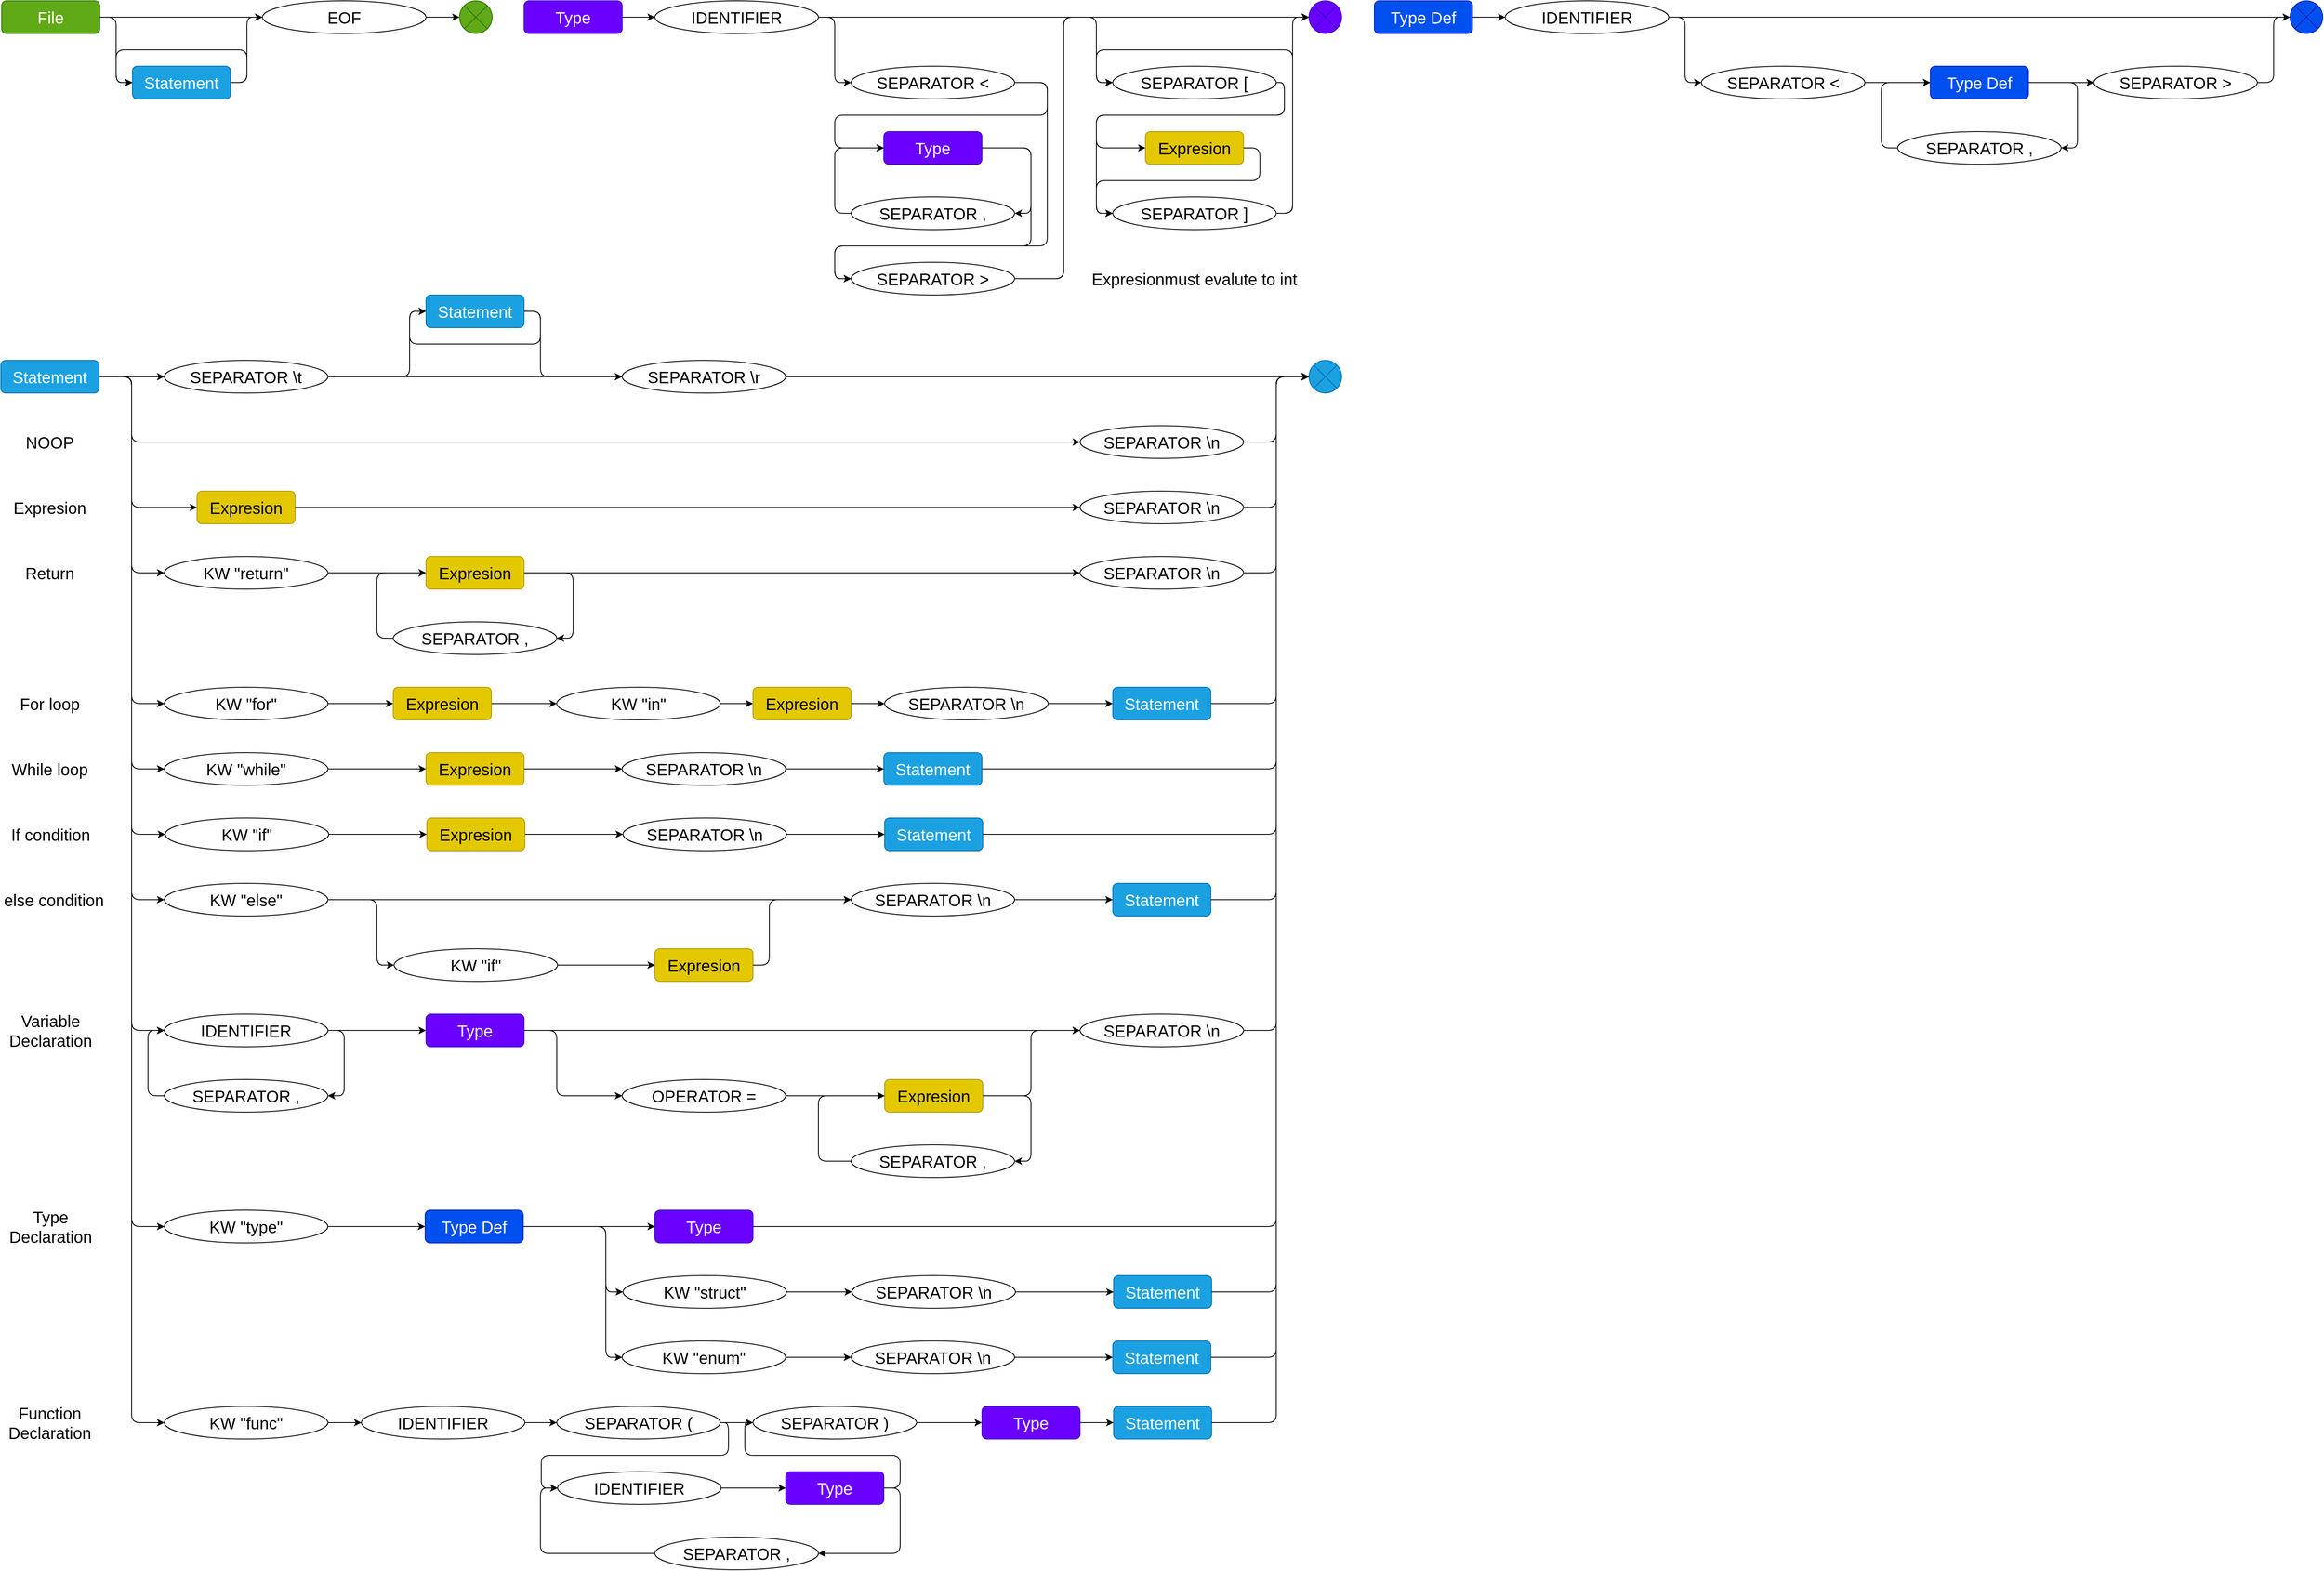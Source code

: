 <mxfile version="15.0.6" type="github">
  <diagram id="C5RBs43oDa-KdzZeNtuy" name="Page-1">
    <mxGraphModel dx="2205" dy="956" grid="1" gridSize="10" guides="1" tooltips="1" connect="1" arrows="1" fold="1" page="1" pageScale="1" pageWidth="3300" pageHeight="2339" math="0" shadow="0">
      <root>
        <mxCell id="WIyWlLk6GJQsqaUBKTNV-0" />
        <mxCell id="WIyWlLk6GJQsqaUBKTNV-1" parent="WIyWlLk6GJQsqaUBKTNV-0" />
        <mxCell id="eptq68xa7ZWBX_BBv2rk-0" value="&lt;font style=&quot;font-size: 20px&quot;&gt;File&lt;br&gt;&lt;/font&gt;" style="rounded=1;whiteSpace=wrap;html=1;fillColor=#60a917;strokeColor=#2D7600;fontColor=#ffffff;" parent="WIyWlLk6GJQsqaUBKTNV-1" vertex="1">
          <mxGeometry x="1" y="40" width="120" height="40" as="geometry" />
        </mxCell>
        <mxCell id="eptq68xa7ZWBX_BBv2rk-3" value="&lt;font style=&quot;font-size: 20px&quot;&gt;EOF&lt;/font&gt;" style="ellipse;whiteSpace=wrap;html=1;rounded=1;shadow=0;" parent="WIyWlLk6GJQsqaUBKTNV-1" vertex="1">
          <mxGeometry x="320" y="40" width="200" height="40" as="geometry" />
        </mxCell>
        <mxCell id="eptq68xa7ZWBX_BBv2rk-4" value="" style="verticalLabelPosition=bottom;verticalAlign=top;html=1;shape=mxgraph.flowchart.or;rounded=1;shadow=0;fillColor=#60a917;strokeColor=#2D7600;fontColor=#ffffff;" parent="WIyWlLk6GJQsqaUBKTNV-1" vertex="1">
          <mxGeometry x="561" y="40" width="40" height="40" as="geometry" />
        </mxCell>
        <mxCell id="eptq68xa7ZWBX_BBv2rk-5" value="" style="endArrow=classic;html=1;exitX=1;exitY=0.5;exitDx=0;exitDy=0;entryX=0;entryY=0.5;entryDx=0;entryDy=0;entryPerimeter=0;" parent="WIyWlLk6GJQsqaUBKTNV-1" source="eptq68xa7ZWBX_BBv2rk-3" target="eptq68xa7ZWBX_BBv2rk-4" edge="1">
          <mxGeometry width="50" height="50" relative="1" as="geometry">
            <mxPoint x="481.0" y="60" as="sourcePoint" />
            <mxPoint x="151" y="360" as="targetPoint" />
          </mxGeometry>
        </mxCell>
        <mxCell id="eptq68xa7ZWBX_BBv2rk-6" value="Statement" style="rounded=1;whiteSpace=wrap;html=1;shadow=0;fontSize=20;fillColor=#1ba1e2;strokeColor=#006EAF;fontColor=#ffffff;" parent="WIyWlLk6GJQsqaUBKTNV-1" vertex="1">
          <mxGeometry x="161" y="120" width="120" height="40" as="geometry" />
        </mxCell>
        <mxCell id="W2D9iD3aDG1qjdd5zDwE-2" value="" style="endArrow=classic;html=1;entryX=0;entryY=0.5;entryDx=0;entryDy=0;exitX=1;exitY=0.5;exitDx=0;exitDy=0;" parent="WIyWlLk6GJQsqaUBKTNV-1" source="eptq68xa7ZWBX_BBv2rk-0" target="eptq68xa7ZWBX_BBv2rk-3" edge="1">
          <mxGeometry width="50" height="50" relative="1" as="geometry">
            <mxPoint x="71" y="170" as="sourcePoint" />
            <mxPoint x="481.0" y="60" as="targetPoint" />
          </mxGeometry>
        </mxCell>
        <mxCell id="W2D9iD3aDG1qjdd5zDwE-3" value="" style="endArrow=classic;html=1;entryX=0;entryY=0.5;entryDx=0;entryDy=0;exitX=1;exitY=0.5;exitDx=0;exitDy=0;" parent="WIyWlLk6GJQsqaUBKTNV-1" source="eptq68xa7ZWBX_BBv2rk-0" target="eptq68xa7ZWBX_BBv2rk-6" edge="1">
          <mxGeometry width="50" height="50" relative="1" as="geometry">
            <mxPoint x="-39" y="60" as="sourcePoint" />
            <mxPoint x="11" y="10" as="targetPoint" />
            <Array as="points">
              <mxPoint x="141" y="60" />
              <mxPoint x="141" y="140" />
            </Array>
          </mxGeometry>
        </mxCell>
        <mxCell id="W2D9iD3aDG1qjdd5zDwE-4" value="" style="endArrow=classic;html=1;entryX=0;entryY=0.5;entryDx=0;entryDy=0;exitX=1;exitY=0.5;exitDx=0;exitDy=0;" parent="WIyWlLk6GJQsqaUBKTNV-1" source="eptq68xa7ZWBX_BBv2rk-6" target="eptq68xa7ZWBX_BBv2rk-3" edge="1">
          <mxGeometry width="50" height="50" relative="1" as="geometry">
            <mxPoint x="371" y="230" as="sourcePoint" />
            <mxPoint x="431" y="40" as="targetPoint" />
            <Array as="points">
              <mxPoint x="301" y="140" />
              <mxPoint x="301" y="60" />
            </Array>
          </mxGeometry>
        </mxCell>
        <mxCell id="W2D9iD3aDG1qjdd5zDwE-5" value="" style="endArrow=classic;html=1;entryX=0;entryY=0.5;entryDx=0;entryDy=0;" parent="WIyWlLk6GJQsqaUBKTNV-1" target="eptq68xa7ZWBX_BBv2rk-6" edge="1">
          <mxGeometry width="50" height="50" relative="1" as="geometry">
            <mxPoint x="281" y="140" as="sourcePoint" />
            <mxPoint x="331" y="90" as="targetPoint" />
            <Array as="points">
              <mxPoint x="301" y="140" />
              <mxPoint x="301" y="100" />
              <mxPoint x="141" y="100" />
              <mxPoint x="141" y="140" />
            </Array>
          </mxGeometry>
        </mxCell>
        <mxCell id="W2D9iD3aDG1qjdd5zDwE-6" value="Statement" style="rounded=1;whiteSpace=wrap;html=1;shadow=0;fontSize=20;fillColor=#1ba1e2;strokeColor=#006EAF;fontColor=#ffffff;" parent="WIyWlLk6GJQsqaUBKTNV-1" vertex="1">
          <mxGeometry y="480" width="120" height="40" as="geometry" />
        </mxCell>
        <mxCell id="W2D9iD3aDG1qjdd5zDwE-8" value="" style="endArrow=classic;html=1;entryX=0;entryY=0.5;entryDx=0;entryDy=0;" parent="WIyWlLk6GJQsqaUBKTNV-1" target="W2D9iD3aDG1qjdd5zDwE-12" edge="1">
          <mxGeometry width="50" height="50" relative="1" as="geometry">
            <mxPoint x="120" y="500" as="sourcePoint" />
            <mxPoint x="170" y="600" as="targetPoint" />
            <Array as="points">
              <mxPoint x="160" y="500" />
              <mxPoint x="160" y="580" />
            </Array>
          </mxGeometry>
        </mxCell>
        <mxCell id="W2D9iD3aDG1qjdd5zDwE-12" value="&lt;font style=&quot;font-size: 20px&quot;&gt;SEPARATOR \n&lt;br&gt;&lt;/font&gt;" style="ellipse;whiteSpace=wrap;html=1;rounded=1;shadow=0;" parent="WIyWlLk6GJQsqaUBKTNV-1" vertex="1">
          <mxGeometry x="1320" y="560" width="200" height="40" as="geometry" />
        </mxCell>
        <mxCell id="W2D9iD3aDG1qjdd5zDwE-13" value="" style="verticalLabelPosition=bottom;verticalAlign=top;html=1;shape=mxgraph.flowchart.or;rounded=1;shadow=0;fillColor=#1ba1e2;strokeColor=#006EAF;fontColor=#ffffff;" parent="WIyWlLk6GJQsqaUBKTNV-1" vertex="1">
          <mxGeometry x="1600" y="480" width="40" height="40" as="geometry" />
        </mxCell>
        <mxCell id="W2D9iD3aDG1qjdd5zDwE-15" value="" style="endArrow=classic;html=1;entryX=0;entryY=0.5;entryDx=0;entryDy=0;entryPerimeter=0;exitX=1;exitY=0.5;exitDx=0;exitDy=0;" parent="WIyWlLk6GJQsqaUBKTNV-1" source="W2D9iD3aDG1qjdd5zDwE-12" target="W2D9iD3aDG1qjdd5zDwE-13" edge="1">
          <mxGeometry width="50" height="50" relative="1" as="geometry">
            <mxPoint x="1481.0" y="580" as="sourcePoint" />
            <mxPoint x="931" y="530" as="targetPoint" />
            <Array as="points">
              <mxPoint x="1560" y="580" />
              <mxPoint x="1560" y="500" />
            </Array>
          </mxGeometry>
        </mxCell>
        <mxCell id="W2D9iD3aDG1qjdd5zDwE-16" value="&lt;font style=&quot;font-size: 20px&quot;&gt;NOOP&lt;/font&gt;" style="text;html=1;strokeColor=none;fillColor=none;align=center;verticalAlign=middle;whiteSpace=wrap;rounded=0;" parent="WIyWlLk6GJQsqaUBKTNV-1" vertex="1">
          <mxGeometry y="560" width="120" height="40" as="geometry" />
        </mxCell>
        <mxCell id="W2D9iD3aDG1qjdd5zDwE-17" value="Expresion" style="rounded=1;whiteSpace=wrap;html=1;shadow=0;fontSize=20;fillColor=#e3c800;strokeColor=#B09500;fontColor=#000000;" parent="WIyWlLk6GJQsqaUBKTNV-1" vertex="1">
          <mxGeometry x="240" y="640" width="120" height="40" as="geometry" />
        </mxCell>
        <mxCell id="W2D9iD3aDG1qjdd5zDwE-18" value="" style="endArrow=classic;html=1;exitX=1;exitY=0.5;exitDx=0;exitDy=0;entryX=0;entryY=0.5;entryDx=0;entryDy=0;" parent="WIyWlLk6GJQsqaUBKTNV-1" source="W2D9iD3aDG1qjdd5zDwE-6" target="W2D9iD3aDG1qjdd5zDwE-17" edge="1">
          <mxGeometry width="50" height="50" relative="1" as="geometry">
            <mxPoint x="130" y="510.0" as="sourcePoint" />
            <mxPoint x="238" y="660" as="targetPoint" />
            <Array as="points">
              <mxPoint x="160" y="500" />
              <mxPoint x="160" y="660" />
            </Array>
          </mxGeometry>
        </mxCell>
        <mxCell id="W2D9iD3aDG1qjdd5zDwE-21" value="" style="endArrow=classic;html=1;entryX=0;entryY=0.5;entryDx=0;entryDy=0;exitX=1;exitY=0.5;exitDx=0;exitDy=0;" parent="WIyWlLk6GJQsqaUBKTNV-1" source="W2D9iD3aDG1qjdd5zDwE-17" target="W2D9iD3aDG1qjdd5zDwE-22" edge="1">
          <mxGeometry width="50" height="50" relative="1" as="geometry">
            <mxPoint x="360" y="660" as="sourcePoint" />
            <mxPoint x="440.0" y="660.0" as="targetPoint" />
          </mxGeometry>
        </mxCell>
        <mxCell id="W2D9iD3aDG1qjdd5zDwE-22" value="&lt;font style=&quot;font-size: 20px&quot;&gt;SEPARATOR \n&lt;br&gt;&lt;/font&gt;" style="ellipse;whiteSpace=wrap;html=1;rounded=1;shadow=0;" parent="WIyWlLk6GJQsqaUBKTNV-1" vertex="1">
          <mxGeometry x="1320" y="640" width="200" height="40" as="geometry" />
        </mxCell>
        <mxCell id="W2D9iD3aDG1qjdd5zDwE-25" value="" style="endArrow=classic;html=1;exitX=1;exitY=0.5;exitDx=0;exitDy=0;entryX=0;entryY=0.5;entryDx=0;entryDy=0;entryPerimeter=0;" parent="WIyWlLk6GJQsqaUBKTNV-1" source="W2D9iD3aDG1qjdd5zDwE-22" target="W2D9iD3aDG1qjdd5zDwE-13" edge="1">
          <mxGeometry width="50" height="50" relative="1" as="geometry">
            <mxPoint x="1481.0" y="660" as="sourcePoint" />
            <mxPoint x="1561" y="500" as="targetPoint" />
            <Array as="points">
              <mxPoint x="1560" y="660" />
              <mxPoint x="1560" y="500" />
            </Array>
          </mxGeometry>
        </mxCell>
        <mxCell id="W2D9iD3aDG1qjdd5zDwE-26" value="&lt;font style=&quot;font-size: 20px&quot;&gt;Expresion&lt;br&gt;&lt;/font&gt;" style="text;html=1;strokeColor=none;fillColor=none;align=center;verticalAlign=middle;whiteSpace=wrap;rounded=0;" parent="WIyWlLk6GJQsqaUBKTNV-1" vertex="1">
          <mxGeometry y="640" width="120" height="40" as="geometry" />
        </mxCell>
        <mxCell id="W2D9iD3aDG1qjdd5zDwE-27" value="&lt;font style=&quot;font-size: 20px&quot;&gt;IDENTIFIER&lt;br&gt;&lt;/font&gt;" style="ellipse;whiteSpace=wrap;html=1;rounded=1;shadow=0;" parent="WIyWlLk6GJQsqaUBKTNV-1" vertex="1">
          <mxGeometry x="200" y="1280" width="200" height="40" as="geometry" />
        </mxCell>
        <mxCell id="W2D9iD3aDG1qjdd5zDwE-28" value="" style="endArrow=classic;html=1;exitX=1;exitY=0.5;exitDx=0;exitDy=0;entryX=0;entryY=0.5;entryDx=0;entryDy=0;" parent="WIyWlLk6GJQsqaUBKTNV-1" edge="1" target="o39637jShlendPbowvlH-39" source="W2D9iD3aDG1qjdd5zDwE-6">
          <mxGeometry width="50" height="50" relative="1" as="geometry">
            <mxPoint x="25" y="630" as="sourcePoint" />
            <mxPoint x="270" y="1330" as="targetPoint" />
            <Array as="points">
              <mxPoint x="160" y="500" />
              <mxPoint x="160" y="1540" />
            </Array>
          </mxGeometry>
        </mxCell>
        <mxCell id="W2D9iD3aDG1qjdd5zDwE-30" value="" style="endArrow=classic;html=1;exitX=1;exitY=0.5;exitDx=0;exitDy=0;entryX=0;entryY=0.5;entryDx=0;entryDy=0;" parent="WIyWlLk6GJQsqaUBKTNV-1" source="W2D9iD3aDG1qjdd5zDwE-27" target="W2D9iD3aDG1qjdd5zDwE-99" edge="1">
          <mxGeometry width="50" height="50" relative="1" as="geometry">
            <mxPoint x="360" y="1410" as="sourcePoint" />
            <mxPoint x="480" y="1300" as="targetPoint" />
          </mxGeometry>
        </mxCell>
        <mxCell id="W2D9iD3aDG1qjdd5zDwE-31" value="&lt;font style=&quot;font-size: 20px&quot;&gt;SEPARATOR ,&lt;br&gt;&lt;/font&gt;" style="ellipse;whiteSpace=wrap;html=1;rounded=1;shadow=0;" parent="WIyWlLk6GJQsqaUBKTNV-1" vertex="1">
          <mxGeometry x="200" y="1360" width="200" height="40" as="geometry" />
        </mxCell>
        <mxCell id="W2D9iD3aDG1qjdd5zDwE-32" value="" style="endArrow=classic;html=1;exitX=1;exitY=0.5;exitDx=0;exitDy=0;entryX=1;entryY=0.5;entryDx=0;entryDy=0;" parent="WIyWlLk6GJQsqaUBKTNV-1" source="W2D9iD3aDG1qjdd5zDwE-27" target="W2D9iD3aDG1qjdd5zDwE-31" edge="1">
          <mxGeometry width="50" height="50" relative="1" as="geometry">
            <mxPoint x="440" y="1410" as="sourcePoint" />
            <mxPoint x="490" y="1360" as="targetPoint" />
            <Array as="points">
              <mxPoint x="420" y="1300" />
              <mxPoint x="420" y="1380" />
            </Array>
          </mxGeometry>
        </mxCell>
        <mxCell id="W2D9iD3aDG1qjdd5zDwE-33" value="" style="endArrow=classic;html=1;exitX=0;exitY=0.5;exitDx=0;exitDy=0;entryX=0;entryY=0.5;entryDx=0;entryDy=0;" parent="WIyWlLk6GJQsqaUBKTNV-1" source="W2D9iD3aDG1qjdd5zDwE-31" target="W2D9iD3aDG1qjdd5zDwE-27" edge="1">
          <mxGeometry width="50" height="50" relative="1" as="geometry">
            <mxPoint x="100" y="1390" as="sourcePoint" />
            <mxPoint x="150" y="1340" as="targetPoint" />
            <Array as="points">
              <mxPoint x="180" y="1380" />
              <mxPoint x="180" y="1300" />
            </Array>
          </mxGeometry>
        </mxCell>
        <mxCell id="W2D9iD3aDG1qjdd5zDwE-48" value="&lt;font style=&quot;font-size: 20px&quot;&gt;SEPARATOR \n&lt;br&gt;&lt;/font&gt;" style="ellipse;whiteSpace=wrap;html=1;rounded=1;shadow=0;" parent="WIyWlLk6GJQsqaUBKTNV-1" vertex="1">
          <mxGeometry x="1320" y="1280" width="200" height="40" as="geometry" />
        </mxCell>
        <mxCell id="W2D9iD3aDG1qjdd5zDwE-52" value="" style="endArrow=classic;html=1;exitX=1;exitY=0.5;exitDx=0;exitDy=0;entryX=0;entryY=0.5;entryDx=0;entryDy=0;" parent="WIyWlLk6GJQsqaUBKTNV-1" source="W2D9iD3aDG1qjdd5zDwE-99" target="W2D9iD3aDG1qjdd5zDwE-48" edge="1">
          <mxGeometry width="50" height="50" relative="1" as="geometry">
            <mxPoint x="680" y="1300" as="sourcePoint" />
            <mxPoint x="910" y="1390" as="targetPoint" />
          </mxGeometry>
        </mxCell>
        <mxCell id="W2D9iD3aDG1qjdd5zDwE-53" value="&lt;font style=&quot;font-size: 20px&quot;&gt;OPERATOR =&lt;br&gt;&lt;/font&gt;" style="ellipse;whiteSpace=wrap;html=1;rounded=1;shadow=0;" parent="WIyWlLk6GJQsqaUBKTNV-1" vertex="1">
          <mxGeometry x="760" y="1360" width="200" height="40" as="geometry" />
        </mxCell>
        <mxCell id="W2D9iD3aDG1qjdd5zDwE-55" value="" style="endArrow=classic;html=1;entryX=0;entryY=0.5;entryDx=0;entryDy=0;exitX=1;exitY=0.5;exitDx=0;exitDy=0;" parent="WIyWlLk6GJQsqaUBKTNV-1" source="W2D9iD3aDG1qjdd5zDwE-99" target="W2D9iD3aDG1qjdd5zDwE-53" edge="1">
          <mxGeometry width="50" height="50" relative="1" as="geometry">
            <mxPoint x="680" y="1540" as="sourcePoint" />
            <mxPoint x="1050.0" y="1310" as="targetPoint" />
            <Array as="points">
              <mxPoint x="680" y="1300" />
              <mxPoint x="680" y="1380" />
            </Array>
          </mxGeometry>
        </mxCell>
        <mxCell id="W2D9iD3aDG1qjdd5zDwE-56" value="Expresion" style="rounded=1;whiteSpace=wrap;html=1;shadow=0;fontSize=20;fillColor=#e3c800;strokeColor=#B09500;fontColor=#000000;" parent="WIyWlLk6GJQsqaUBKTNV-1" vertex="1">
          <mxGeometry x="1081" y="1360" width="120" height="40" as="geometry" />
        </mxCell>
        <mxCell id="W2D9iD3aDG1qjdd5zDwE-57" value="" style="endArrow=classic;html=1;exitX=1;exitY=0.5;exitDx=0;exitDy=0;entryX=0;entryY=0.5;entryDx=0;entryDy=0;" parent="WIyWlLk6GJQsqaUBKTNV-1" source="W2D9iD3aDG1qjdd5zDwE-53" target="W2D9iD3aDG1qjdd5zDwE-56" edge="1">
          <mxGeometry width="50" height="50" relative="1" as="geometry">
            <mxPoint x="1010" y="1420" as="sourcePoint" />
            <mxPoint x="780" y="1380" as="targetPoint" />
            <Array as="points" />
          </mxGeometry>
        </mxCell>
        <mxCell id="W2D9iD3aDG1qjdd5zDwE-59" value="" style="endArrow=classic;html=1;entryX=1;entryY=0.5;entryDx=0;entryDy=0;exitX=1;exitY=0.5;exitDx=0;exitDy=0;" parent="WIyWlLk6GJQsqaUBKTNV-1" source="W2D9iD3aDG1qjdd5zDwE-56" target="W2D9iD3aDG1qjdd5zDwE-60" edge="1">
          <mxGeometry width="50" height="50" relative="1" as="geometry">
            <mxPoint x="1200" y="1410" as="sourcePoint" />
            <mxPoint x="1240" y="1380" as="targetPoint" />
            <Array as="points">
              <mxPoint x="1260" y="1380" />
              <mxPoint x="1260" y="1460" />
              <mxPoint x="1240" y="1460" />
            </Array>
          </mxGeometry>
        </mxCell>
        <mxCell id="W2D9iD3aDG1qjdd5zDwE-60" value="&lt;font style=&quot;font-size: 20px&quot;&gt;SEPARATOR ,&lt;br&gt;&lt;/font&gt;" style="ellipse;whiteSpace=wrap;html=1;rounded=1;shadow=0;" parent="WIyWlLk6GJQsqaUBKTNV-1" vertex="1">
          <mxGeometry x="1040" y="1440" width="200" height="40" as="geometry" />
        </mxCell>
        <mxCell id="W2D9iD3aDG1qjdd5zDwE-61" value="" style="endArrow=classic;html=1;exitX=0;exitY=0.5;exitDx=0;exitDy=0;entryX=0;entryY=0.5;entryDx=0;entryDy=0;" parent="WIyWlLk6GJQsqaUBKTNV-1" source="W2D9iD3aDG1qjdd5zDwE-60" target="W2D9iD3aDG1qjdd5zDwE-56" edge="1">
          <mxGeometry width="50" height="50" relative="1" as="geometry">
            <mxPoint x="1040" y="1550" as="sourcePoint" />
            <mxPoint x="1040" y="1400" as="targetPoint" />
            <Array as="points">
              <mxPoint x="1000" y="1460" />
              <mxPoint x="1000" y="1380" />
            </Array>
          </mxGeometry>
        </mxCell>
        <mxCell id="W2D9iD3aDG1qjdd5zDwE-62" value="" style="endArrow=classic;html=1;exitX=1;exitY=0.5;exitDx=0;exitDy=0;entryX=0;entryY=0.5;entryDx=0;entryDy=0;" parent="WIyWlLk6GJQsqaUBKTNV-1" source="W2D9iD3aDG1qjdd5zDwE-56" target="W2D9iD3aDG1qjdd5zDwE-48" edge="1">
          <mxGeometry width="50" height="50" relative="1" as="geometry">
            <mxPoint x="1040" y="1430" as="sourcePoint" />
            <mxPoint x="1000" y="1320" as="targetPoint" />
            <Array as="points">
              <mxPoint x="1260" y="1380" />
              <mxPoint x="1260" y="1300" />
            </Array>
          </mxGeometry>
        </mxCell>
        <mxCell id="W2D9iD3aDG1qjdd5zDwE-63" value="" style="endArrow=classic;html=1;exitX=1;exitY=0.5;exitDx=0;exitDy=0;entryX=0;entryY=0.5;entryDx=0;entryDy=0;entryPerimeter=0;" parent="WIyWlLk6GJQsqaUBKTNV-1" source="W2D9iD3aDG1qjdd5zDwE-48" target="W2D9iD3aDG1qjdd5zDwE-13" edge="1">
          <mxGeometry width="50" height="50" relative="1" as="geometry">
            <mxPoint x="1560" y="750" as="sourcePoint" />
            <mxPoint x="1610" y="700" as="targetPoint" />
            <Array as="points">
              <mxPoint x="1560" y="1300" />
              <mxPoint x="1560" y="500" />
            </Array>
          </mxGeometry>
        </mxCell>
        <mxCell id="W2D9iD3aDG1qjdd5zDwE-64" value="&lt;font style=&quot;font-size: 20px&quot;&gt;Variable Declaration&lt;br&gt;&lt;/font&gt;" style="text;html=1;strokeColor=none;fillColor=none;align=center;verticalAlign=middle;whiteSpace=wrap;rounded=0;" parent="WIyWlLk6GJQsqaUBKTNV-1" vertex="1">
          <mxGeometry x="1" y="1280" width="120" height="40" as="geometry" />
        </mxCell>
        <mxCell id="W2D9iD3aDG1qjdd5zDwE-65" value="&lt;font style=&quot;font-size: 20px&quot;&gt;KW &quot;return&quot;&lt;br&gt;&lt;/font&gt;" style="ellipse;whiteSpace=wrap;html=1;rounded=1;shadow=0;" parent="WIyWlLk6GJQsqaUBKTNV-1" vertex="1">
          <mxGeometry x="200" y="720" width="200" height="40" as="geometry" />
        </mxCell>
        <mxCell id="W2D9iD3aDG1qjdd5zDwE-66" value="" style="endArrow=classic;html=1;exitX=1;exitY=0.5;exitDx=0;exitDy=0;entryX=0;entryY=0.5;entryDx=0;entryDy=0;" parent="WIyWlLk6GJQsqaUBKTNV-1" source="W2D9iD3aDG1qjdd5zDwE-6" target="W2D9iD3aDG1qjdd5zDwE-65" edge="1">
          <mxGeometry width="50" height="50" relative="1" as="geometry">
            <mxPoint x="310" y="520" as="sourcePoint" />
            <mxPoint x="60" y="870" as="targetPoint" />
            <Array as="points">
              <mxPoint x="160" y="500" />
              <mxPoint x="160" y="740" />
            </Array>
          </mxGeometry>
        </mxCell>
        <mxCell id="W2D9iD3aDG1qjdd5zDwE-67" value="&lt;font style=&quot;font-size: 20px&quot;&gt;SEPARATOR ,&lt;br&gt;&lt;/font&gt;" style="ellipse;whiteSpace=wrap;html=1;rounded=1;shadow=0;" parent="WIyWlLk6GJQsqaUBKTNV-1" vertex="1">
          <mxGeometry x="480" y="800" width="200" height="40" as="geometry" />
        </mxCell>
        <mxCell id="W2D9iD3aDG1qjdd5zDwE-68" value="" style="endArrow=classic;html=1;exitX=1;exitY=0.5;exitDx=0;exitDy=0;entryX=1;entryY=0.5;entryDx=0;entryDy=0;" parent="WIyWlLk6GJQsqaUBKTNV-1" source="W2D9iD3aDG1qjdd5zDwE-70" target="W2D9iD3aDG1qjdd5zDwE-67" edge="1">
          <mxGeometry width="50" height="50" relative="1" as="geometry">
            <mxPoint x="410" y="740" as="sourcePoint" />
            <mxPoint x="410" y="820" as="targetPoint" />
            <Array as="points">
              <mxPoint x="700" y="740" />
              <mxPoint x="700" y="820" />
            </Array>
          </mxGeometry>
        </mxCell>
        <mxCell id="W2D9iD3aDG1qjdd5zDwE-69" value="" style="endArrow=classic;html=1;exitX=0;exitY=0.5;exitDx=0;exitDy=0;entryX=0;entryY=0.5;entryDx=0;entryDy=0;" parent="WIyWlLk6GJQsqaUBKTNV-1" source="W2D9iD3aDG1qjdd5zDwE-67" target="W2D9iD3aDG1qjdd5zDwE-70" edge="1">
          <mxGeometry width="50" height="50" relative="1" as="geometry">
            <mxPoint x="130" y="830" as="sourcePoint" />
            <mxPoint x="200" y="740" as="targetPoint" />
            <Array as="points">
              <mxPoint x="460" y="820" />
              <mxPoint x="460" y="740" />
            </Array>
          </mxGeometry>
        </mxCell>
        <mxCell id="W2D9iD3aDG1qjdd5zDwE-70" value="Expresion" style="rounded=1;whiteSpace=wrap;html=1;shadow=0;fontSize=20;fillColor=#e3c800;strokeColor=#B09500;fontColor=#000000;" parent="WIyWlLk6GJQsqaUBKTNV-1" vertex="1">
          <mxGeometry x="520" y="720" width="120" height="40" as="geometry" />
        </mxCell>
        <mxCell id="W2D9iD3aDG1qjdd5zDwE-71" value="" style="endArrow=classic;html=1;exitX=1;exitY=0.5;exitDx=0;exitDy=0;entryX=0;entryY=0.5;entryDx=0;entryDy=0;" parent="WIyWlLk6GJQsqaUBKTNV-1" source="W2D9iD3aDG1qjdd5zDwE-65" target="W2D9iD3aDG1qjdd5zDwE-70" edge="1">
          <mxGeometry width="50" height="50" relative="1" as="geometry">
            <mxPoint x="330" y="680" as="sourcePoint" />
            <mxPoint x="380" y="630" as="targetPoint" />
          </mxGeometry>
        </mxCell>
        <mxCell id="W2D9iD3aDG1qjdd5zDwE-72" value="&lt;font style=&quot;font-size: 20px&quot;&gt;SEPARATOR \n&lt;br&gt;&lt;/font&gt;" style="ellipse;whiteSpace=wrap;html=1;rounded=1;shadow=0;" parent="WIyWlLk6GJQsqaUBKTNV-1" vertex="1">
          <mxGeometry x="1320" y="720" width="200" height="40" as="geometry" />
        </mxCell>
        <mxCell id="W2D9iD3aDG1qjdd5zDwE-73" value="" style="endArrow=classic;html=1;exitX=1;exitY=0.5;exitDx=0;exitDy=0;entryX=0;entryY=0.5;entryDx=0;entryDy=0;" parent="WIyWlLk6GJQsqaUBKTNV-1" source="W2D9iD3aDG1qjdd5zDwE-70" target="W2D9iD3aDG1qjdd5zDwE-72" edge="1">
          <mxGeometry width="50" height="50" relative="1" as="geometry">
            <mxPoint x="780" y="750" as="sourcePoint" />
            <mxPoint x="830" y="700" as="targetPoint" />
          </mxGeometry>
        </mxCell>
        <mxCell id="W2D9iD3aDG1qjdd5zDwE-74" value="" style="endArrow=classic;html=1;exitX=1;exitY=0.5;exitDx=0;exitDy=0;entryX=0;entryY=0.5;entryDx=0;entryDy=0;entryPerimeter=0;" parent="WIyWlLk6GJQsqaUBKTNV-1" source="W2D9iD3aDG1qjdd5zDwE-72" target="W2D9iD3aDG1qjdd5zDwE-13" edge="1">
          <mxGeometry width="50" height="50" relative="1" as="geometry">
            <mxPoint x="1590" y="960" as="sourcePoint" />
            <mxPoint x="1640" y="500" as="targetPoint" />
            <Array as="points">
              <mxPoint x="1560" y="740" />
              <mxPoint x="1560" y="500" />
            </Array>
          </mxGeometry>
        </mxCell>
        <mxCell id="W2D9iD3aDG1qjdd5zDwE-75" value="&lt;font style=&quot;font-size: 20px&quot;&gt;Return&lt;br&gt;&lt;/font&gt;" style="text;html=1;strokeColor=none;fillColor=none;align=center;verticalAlign=middle;whiteSpace=wrap;rounded=0;" parent="WIyWlLk6GJQsqaUBKTNV-1" vertex="1">
          <mxGeometry y="720" width="120" height="40" as="geometry" />
        </mxCell>
        <mxCell id="W2D9iD3aDG1qjdd5zDwE-76" value="&lt;font style=&quot;font-size: 20px&quot;&gt;KW &quot;for&quot;&lt;br&gt;&lt;/font&gt;" style="ellipse;whiteSpace=wrap;html=1;rounded=1;shadow=0;" parent="WIyWlLk6GJQsqaUBKTNV-1" vertex="1">
          <mxGeometry x="200" y="880" width="200" height="40" as="geometry" />
        </mxCell>
        <mxCell id="W2D9iD3aDG1qjdd5zDwE-77" value="" style="endArrow=classic;html=1;entryX=0;entryY=0.5;entryDx=0;entryDy=0;exitX=1;exitY=0.5;exitDx=0;exitDy=0;" parent="WIyWlLk6GJQsqaUBKTNV-1" source="W2D9iD3aDG1qjdd5zDwE-6" target="W2D9iD3aDG1qjdd5zDwE-76" edge="1">
          <mxGeometry width="50" height="50" relative="1" as="geometry">
            <mxPoint x="140" y="500" as="sourcePoint" />
            <mxPoint x="120" y="1190" as="targetPoint" />
            <Array as="points">
              <mxPoint x="160" y="500" />
              <mxPoint x="160" y="900" />
            </Array>
          </mxGeometry>
        </mxCell>
        <mxCell id="W2D9iD3aDG1qjdd5zDwE-79" value="" style="endArrow=classic;html=1;exitX=1;exitY=0.5;exitDx=0;exitDy=0;entryX=0;entryY=0.5;entryDx=0;entryDy=0;" parent="WIyWlLk6GJQsqaUBKTNV-1" source="W2D9iD3aDG1qjdd5zDwE-76" target="o39637jShlendPbowvlH-129" edge="1">
          <mxGeometry width="50" height="50" relative="1" as="geometry">
            <mxPoint x="300" y="850" as="sourcePoint" />
            <mxPoint x="440" y="900" as="targetPoint" />
          </mxGeometry>
        </mxCell>
        <mxCell id="W2D9iD3aDG1qjdd5zDwE-80" value="&lt;font style=&quot;font-size: 20px&quot;&gt;KW &quot;in&quot;&lt;br&gt;&lt;/font&gt;" style="ellipse;whiteSpace=wrap;html=1;rounded=1;shadow=0;" parent="WIyWlLk6GJQsqaUBKTNV-1" vertex="1">
          <mxGeometry x="680" y="880" width="200" height="40" as="geometry" />
        </mxCell>
        <mxCell id="W2D9iD3aDG1qjdd5zDwE-81" value="" style="endArrow=classic;html=1;exitX=1;exitY=0.5;exitDx=0;exitDy=0;entryX=0;entryY=0.5;entryDx=0;entryDy=0;" parent="WIyWlLk6GJQsqaUBKTNV-1" source="o39637jShlendPbowvlH-129" target="W2D9iD3aDG1qjdd5zDwE-80" edge="1">
          <mxGeometry width="50" height="50" relative="1" as="geometry">
            <mxPoint x="640" y="900" as="sourcePoint" />
            <mxPoint x="660" y="960" as="targetPoint" />
          </mxGeometry>
        </mxCell>
        <mxCell id="W2D9iD3aDG1qjdd5zDwE-85" value="Expresion" style="rounded=1;whiteSpace=wrap;html=1;shadow=0;fontSize=20;fillColor=#e3c800;strokeColor=#B09500;fontColor=#000000;" parent="WIyWlLk6GJQsqaUBKTNV-1" vertex="1">
          <mxGeometry x="920" y="880" width="120" height="40" as="geometry" />
        </mxCell>
        <mxCell id="W2D9iD3aDG1qjdd5zDwE-86" value="" style="endArrow=classic;html=1;exitX=1;exitY=0.5;exitDx=0;exitDy=0;entryX=0;entryY=0.5;entryDx=0;entryDy=0;" parent="WIyWlLk6GJQsqaUBKTNV-1" source="W2D9iD3aDG1qjdd5zDwE-80" target="W2D9iD3aDG1qjdd5zDwE-85" edge="1">
          <mxGeometry width="50" height="50" relative="1" as="geometry">
            <mxPoint x="690" y="910" as="sourcePoint" />
            <mxPoint x="770" y="910" as="targetPoint" />
          </mxGeometry>
        </mxCell>
        <mxCell id="W2D9iD3aDG1qjdd5zDwE-99" value="Type" style="rounded=1;whiteSpace=wrap;html=1;shadow=0;fontSize=20;fillColor=#6a00ff;strokeColor=#3700CC;fontColor=#ffffff;" parent="WIyWlLk6GJQsqaUBKTNV-1" vertex="1">
          <mxGeometry x="520" y="1280" width="120" height="40" as="geometry" />
        </mxCell>
        <mxCell id="W2D9iD3aDG1qjdd5zDwE-100" value="Type" style="rounded=1;whiteSpace=wrap;html=1;shadow=0;fontSize=20;fillColor=#6a00ff;strokeColor=#3700CC;fontColor=#ffffff;" parent="WIyWlLk6GJQsqaUBKTNV-1" vertex="1">
          <mxGeometry x="640" y="40" width="120" height="40" as="geometry" />
        </mxCell>
        <mxCell id="W2D9iD3aDG1qjdd5zDwE-101" value="&lt;font style=&quot;font-size: 20px&quot;&gt;IDENTIFIER&lt;br&gt;&lt;/font&gt;" style="ellipse;whiteSpace=wrap;html=1;rounded=1;shadow=0;" parent="WIyWlLk6GJQsqaUBKTNV-1" vertex="1">
          <mxGeometry x="800" y="40" width="200" height="40" as="geometry" />
        </mxCell>
        <mxCell id="W2D9iD3aDG1qjdd5zDwE-102" value="&lt;font style=&quot;font-size: 20px&quot;&gt;SEPARATOR &amp;lt;&lt;br&gt;&lt;/font&gt;" style="ellipse;whiteSpace=wrap;html=1;rounded=1;shadow=0;" parent="WIyWlLk6GJQsqaUBKTNV-1" vertex="1">
          <mxGeometry x="1040" y="120" width="200" height="40" as="geometry" />
        </mxCell>
        <mxCell id="W2D9iD3aDG1qjdd5zDwE-103" value="&lt;font style=&quot;font-size: 20px&quot;&gt;SEPARATOR &amp;gt;&lt;br&gt;&lt;/font&gt;" style="ellipse;whiteSpace=wrap;html=1;rounded=1;shadow=0;" parent="WIyWlLk6GJQsqaUBKTNV-1" vertex="1">
          <mxGeometry x="1040" y="360" width="200" height="40" as="geometry" />
        </mxCell>
        <mxCell id="W2D9iD3aDG1qjdd5zDwE-105" value="" style="endArrow=classic;html=1;exitX=1;exitY=0.5;exitDx=0;exitDy=0;entryX=0;entryY=0.5;entryDx=0;entryDy=0;" parent="WIyWlLk6GJQsqaUBKTNV-1" source="W2D9iD3aDG1qjdd5zDwE-101" target="W2D9iD3aDG1qjdd5zDwE-102" edge="1">
          <mxGeometry width="50" height="50" relative="1" as="geometry">
            <mxPoint x="960.0" y="60" as="sourcePoint" />
            <mxPoint x="959" y="140" as="targetPoint" />
            <Array as="points">
              <mxPoint x="1020" y="60" />
              <mxPoint x="1020" y="140" />
            </Array>
          </mxGeometry>
        </mxCell>
        <mxCell id="W2D9iD3aDG1qjdd5zDwE-110" value="&lt;font style=&quot;font-size: 20px&quot;&gt;SEPARATOR \n&lt;br&gt;&lt;/font&gt;" style="ellipse;whiteSpace=wrap;html=1;rounded=1;shadow=0;" parent="WIyWlLk6GJQsqaUBKTNV-1" vertex="1">
          <mxGeometry x="1081" y="880" width="200" height="40" as="geometry" />
        </mxCell>
        <mxCell id="W2D9iD3aDG1qjdd5zDwE-111" value="" style="endArrow=classic;html=1;exitX=1;exitY=0.5;exitDx=0;exitDy=0;entryX=0;entryY=0.5;entryDx=0;entryDy=0;" parent="WIyWlLk6GJQsqaUBKTNV-1" source="W2D9iD3aDG1qjdd5zDwE-85" target="W2D9iD3aDG1qjdd5zDwE-110" edge="1">
          <mxGeometry width="50" height="50" relative="1" as="geometry">
            <mxPoint x="880" y="840" as="sourcePoint" />
            <mxPoint x="930" y="790" as="targetPoint" />
          </mxGeometry>
        </mxCell>
        <mxCell id="W2D9iD3aDG1qjdd5zDwE-112" value="Statement" style="rounded=1;whiteSpace=wrap;html=1;shadow=0;fontSize=20;fillColor=#1ba1e2;strokeColor=#006EAF;fontColor=#ffffff;" parent="WIyWlLk6GJQsqaUBKTNV-1" vertex="1">
          <mxGeometry x="1360" y="880" width="120" height="40" as="geometry" />
        </mxCell>
        <mxCell id="W2D9iD3aDG1qjdd5zDwE-113" value="" style="endArrow=classic;html=1;exitX=1;exitY=0.5;exitDx=0;exitDy=0;entryX=0;entryY=0.5;entryDx=0;entryDy=0;" parent="WIyWlLk6GJQsqaUBKTNV-1" source="W2D9iD3aDG1qjdd5zDwE-110" target="W2D9iD3aDG1qjdd5zDwE-112" edge="1">
          <mxGeometry width="50" height="50" relative="1" as="geometry">
            <mxPoint x="1120" y="850" as="sourcePoint" />
            <mxPoint x="1170" y="800" as="targetPoint" />
          </mxGeometry>
        </mxCell>
        <mxCell id="W2D9iD3aDG1qjdd5zDwE-116" value="" style="endArrow=classic;html=1;exitX=1;exitY=0.5;exitDx=0;exitDy=0;entryX=0;entryY=0.5;entryDx=0;entryDy=0;entryPerimeter=0;" parent="WIyWlLk6GJQsqaUBKTNV-1" source="W2D9iD3aDG1qjdd5zDwE-112" target="W2D9iD3aDG1qjdd5zDwE-13" edge="1">
          <mxGeometry width="50" height="50" relative="1" as="geometry">
            <mxPoint x="1520.0" y="1140" as="sourcePoint" />
            <mxPoint x="1590" y="510" as="targetPoint" />
            <Array as="points">
              <mxPoint x="1560" y="900" />
              <mxPoint x="1560" y="500" />
            </Array>
          </mxGeometry>
        </mxCell>
        <mxCell id="W2D9iD3aDG1qjdd5zDwE-117" value="" style="endArrow=classic;html=1;exitX=1;exitY=0.5;exitDx=0;exitDy=0;entryX=0;entryY=0.5;entryDx=0;entryDy=0;" parent="WIyWlLk6GJQsqaUBKTNV-1" source="W2D9iD3aDG1qjdd5zDwE-100" target="W2D9iD3aDG1qjdd5zDwE-101" edge="1">
          <mxGeometry width="50" height="50" relative="1" as="geometry">
            <mxPoint x="1080" y="150" as="sourcePoint" />
            <mxPoint x="1130" y="100" as="targetPoint" />
          </mxGeometry>
        </mxCell>
        <mxCell id="W2D9iD3aDG1qjdd5zDwE-118" value="" style="verticalLabelPosition=bottom;verticalAlign=top;html=1;shape=mxgraph.flowchart.or;rounded=1;shadow=0;fillColor=#6a00ff;strokeColor=#3700CC;fontColor=#ffffff;" parent="WIyWlLk6GJQsqaUBKTNV-1" vertex="1">
          <mxGeometry x="1600" y="40" width="40" height="40" as="geometry" />
        </mxCell>
        <mxCell id="W2D9iD3aDG1qjdd5zDwE-119" value="" style="endArrow=classic;html=1;exitX=1;exitY=0.5;exitDx=0;exitDy=0;entryX=0;entryY=0.5;entryDx=0;entryDy=0;entryPerimeter=0;" parent="WIyWlLk6GJQsqaUBKTNV-1" source="W2D9iD3aDG1qjdd5zDwE-101" target="W2D9iD3aDG1qjdd5zDwE-118" edge="1">
          <mxGeometry width="50" height="50" relative="1" as="geometry">
            <mxPoint x="960.0" y="60" as="sourcePoint" />
            <mxPoint x="1139" as="targetPoint" />
          </mxGeometry>
        </mxCell>
        <mxCell id="W2D9iD3aDG1qjdd5zDwE-121" value="" style="endArrow=classic;html=1;exitX=1;exitY=0.5;exitDx=0;exitDy=0;entryX=0;entryY=0.5;entryDx=0;entryDy=0;" parent="WIyWlLk6GJQsqaUBKTNV-1" source="W2D9iD3aDG1qjdd5zDwE-102" target="j2Rq966B7g-fdRecTP09-3" edge="1">
          <mxGeometry width="50" height="50" relative="1" as="geometry">
            <mxPoint x="1340" y="215" as="sourcePoint" />
            <mxPoint x="1340" y="405" as="targetPoint" />
            <Array as="points">
              <mxPoint x="1280" y="140" />
              <mxPoint x="1280" y="180" />
              <mxPoint x="1020" y="180" />
              <mxPoint x="1020" y="220" />
            </Array>
          </mxGeometry>
        </mxCell>
        <mxCell id="W2D9iD3aDG1qjdd5zDwE-127" value="" style="endArrow=classic;html=1;exitX=1;exitY=0.5;exitDx=0;exitDy=0;" parent="WIyWlLk6GJQsqaUBKTNV-1" source="W2D9iD3aDG1qjdd5zDwE-103" edge="1">
          <mxGeometry width="50" height="50" relative="1" as="geometry">
            <mxPoint x="1319" y="150" as="sourcePoint" />
            <mxPoint x="1360" y="140" as="targetPoint" />
            <Array as="points">
              <mxPoint x="1300" y="380" />
              <mxPoint x="1300" y="60" />
              <mxPoint x="1340" y="60" />
              <mxPoint x="1340" y="140" />
            </Array>
          </mxGeometry>
        </mxCell>
        <mxCell id="W2D9iD3aDG1qjdd5zDwE-129" value="&lt;font style=&quot;font-size: 20px&quot;&gt;SEPARATOR \r&lt;br&gt;&lt;/font&gt;" style="ellipse;whiteSpace=wrap;html=1;rounded=1;shadow=0;" parent="WIyWlLk6GJQsqaUBKTNV-1" vertex="1">
          <mxGeometry x="760" y="480" width="200" height="40" as="geometry" />
        </mxCell>
        <mxCell id="W2D9iD3aDG1qjdd5zDwE-130" value="&lt;font style=&quot;font-size: 20px&quot;&gt;SEPARATOR \t&lt;br&gt;&lt;/font&gt;" style="ellipse;whiteSpace=wrap;html=1;rounded=1;shadow=0;" parent="WIyWlLk6GJQsqaUBKTNV-1" vertex="1">
          <mxGeometry x="200" y="480" width="200" height="40" as="geometry" />
        </mxCell>
        <mxCell id="W2D9iD3aDG1qjdd5zDwE-131" value="Statement" style="rounded=1;whiteSpace=wrap;html=1;shadow=0;fontSize=20;fillColor=#1ba1e2;strokeColor=#006EAF;fontColor=#ffffff;" parent="WIyWlLk6GJQsqaUBKTNV-1" vertex="1">
          <mxGeometry x="520" y="400" width="120" height="40" as="geometry" />
        </mxCell>
        <mxCell id="W2D9iD3aDG1qjdd5zDwE-133" value="" style="endArrow=classic;html=1;exitX=1;exitY=0.5;exitDx=0;exitDy=0;entryX=0;entryY=0.5;entryDx=0;entryDy=0;entryPerimeter=0;" parent="WIyWlLk6GJQsqaUBKTNV-1" source="W2D9iD3aDG1qjdd5zDwE-129" target="W2D9iD3aDG1qjdd5zDwE-13" edge="1">
          <mxGeometry width="50" height="50" relative="1" as="geometry">
            <mxPoint x="1040" y="320" as="sourcePoint" />
            <mxPoint x="1450" y="520" as="targetPoint" />
          </mxGeometry>
        </mxCell>
        <mxCell id="W2D9iD3aDG1qjdd5zDwE-137" value="" style="endArrow=classic;html=1;exitX=1;exitY=0.5;exitDx=0;exitDy=0;entryX=0;entryY=0.5;entryDx=0;entryDy=0;" parent="WIyWlLk6GJQsqaUBKTNV-1" source="W2D9iD3aDG1qjdd5zDwE-6" target="W2D9iD3aDG1qjdd5zDwE-130" edge="1">
          <mxGeometry width="50" height="50" relative="1" as="geometry">
            <mxPoint x="100" y="370" as="sourcePoint" />
            <mxPoint x="150" y="320" as="targetPoint" />
          </mxGeometry>
        </mxCell>
        <mxCell id="W2D9iD3aDG1qjdd5zDwE-138" value="" style="endArrow=classic;html=1;exitX=1;exitY=0.5;exitDx=0;exitDy=0;entryX=0;entryY=0.5;entryDx=0;entryDy=0;" parent="WIyWlLk6GJQsqaUBKTNV-1" source="W2D9iD3aDG1qjdd5zDwE-130" target="W2D9iD3aDG1qjdd5zDwE-129" edge="1">
          <mxGeometry width="50" height="50" relative="1" as="geometry">
            <mxPoint x="400" y="390" as="sourcePoint" />
            <mxPoint x="450" y="340" as="targetPoint" />
          </mxGeometry>
        </mxCell>
        <mxCell id="W2D9iD3aDG1qjdd5zDwE-139" value="" style="endArrow=classic;html=1;exitX=1;exitY=0.5;exitDx=0;exitDy=0;entryX=0;entryY=0.5;entryDx=0;entryDy=0;" parent="WIyWlLk6GJQsqaUBKTNV-1" source="W2D9iD3aDG1qjdd5zDwE-130" target="W2D9iD3aDG1qjdd5zDwE-131" edge="1">
          <mxGeometry width="50" height="50" relative="1" as="geometry">
            <mxPoint x="310" y="340" as="sourcePoint" />
            <mxPoint x="360" y="290" as="targetPoint" />
            <Array as="points">
              <mxPoint x="500" y="500" />
              <mxPoint x="500" y="420" />
            </Array>
          </mxGeometry>
        </mxCell>
        <mxCell id="W2D9iD3aDG1qjdd5zDwE-140" value="" style="endArrow=classic;html=1;exitX=1;exitY=0.5;exitDx=0;exitDy=0;entryX=0;entryY=0.5;entryDx=0;entryDy=0;" parent="WIyWlLk6GJQsqaUBKTNV-1" source="W2D9iD3aDG1qjdd5zDwE-131" target="W2D9iD3aDG1qjdd5zDwE-129" edge="1">
          <mxGeometry width="50" height="50" relative="1" as="geometry">
            <mxPoint x="700" y="350" as="sourcePoint" />
            <mxPoint x="750" y="300" as="targetPoint" />
            <Array as="points">
              <mxPoint x="660" y="420" />
              <mxPoint x="660" y="500" />
            </Array>
          </mxGeometry>
        </mxCell>
        <mxCell id="W2D9iD3aDG1qjdd5zDwE-141" value="" style="endArrow=classic;html=1;exitX=1;exitY=0.5;exitDx=0;exitDy=0;entryX=0;entryY=0.5;entryDx=0;entryDy=0;" parent="WIyWlLk6GJQsqaUBKTNV-1" source="W2D9iD3aDG1qjdd5zDwE-131" target="W2D9iD3aDG1qjdd5zDwE-131" edge="1">
          <mxGeometry width="50" height="50" relative="1" as="geometry">
            <mxPoint x="400" y="380" as="sourcePoint" />
            <mxPoint x="570" y="460" as="targetPoint" />
            <Array as="points">
              <mxPoint x="660" y="420" />
              <mxPoint x="660" y="460" />
              <mxPoint x="500" y="460" />
              <mxPoint x="500" y="420" />
            </Array>
          </mxGeometry>
        </mxCell>
        <mxCell id="j2Rq966B7g-fdRecTP09-0" value="&lt;font style=&quot;font-size: 20px&quot;&gt;SEPARATOR [&lt;br&gt;&lt;/font&gt;" style="ellipse;whiteSpace=wrap;html=1;rounded=1;shadow=0;" parent="WIyWlLk6GJQsqaUBKTNV-1" vertex="1">
          <mxGeometry x="1360" y="120" width="200" height="40" as="geometry" />
        </mxCell>
        <mxCell id="j2Rq966B7g-fdRecTP09-1" value="&lt;font style=&quot;font-size: 20px&quot;&gt;SEPARATOR ]&lt;br&gt;&lt;/font&gt;" style="ellipse;whiteSpace=wrap;html=1;rounded=1;shadow=0;" parent="WIyWlLk6GJQsqaUBKTNV-1" vertex="1">
          <mxGeometry x="1360" y="280" width="200" height="40" as="geometry" />
        </mxCell>
        <mxCell id="j2Rq966B7g-fdRecTP09-2" value="Expresion" style="rounded=1;whiteSpace=wrap;html=1;shadow=0;fontSize=20;fillColor=#e3c800;strokeColor=#B09500;fontColor=#000000;" parent="WIyWlLk6GJQsqaUBKTNV-1" vertex="1">
          <mxGeometry x="1400" y="200" width="120" height="40" as="geometry" />
        </mxCell>
        <mxCell id="j2Rq966B7g-fdRecTP09-3" value="Type" style="rounded=1;whiteSpace=wrap;html=1;shadow=0;fontSize=20;fillColor=#6a00ff;strokeColor=#3700CC;fontColor=#ffffff;" parent="WIyWlLk6GJQsqaUBKTNV-1" vertex="1">
          <mxGeometry x="1080" y="200" width="120" height="40" as="geometry" />
        </mxCell>
        <mxCell id="j2Rq966B7g-fdRecTP09-14" value="" style="endArrow=classic;html=1;exitX=1;exitY=0.5;exitDx=0;exitDy=0;entryX=0;entryY=0.5;entryDx=0;entryDy=0;" parent="WIyWlLk6GJQsqaUBKTNV-1" source="j2Rq966B7g-fdRecTP09-2" target="j2Rq966B7g-fdRecTP09-1" edge="1">
          <mxGeometry width="50" height="50" relative="1" as="geometry">
            <mxPoint x="1250" y="200" as="sourcePoint" />
            <mxPoint x="1290" y="290" as="targetPoint" />
            <Array as="points">
              <mxPoint x="1540" y="220" />
              <mxPoint x="1540" y="260" />
              <mxPoint x="1340" y="260" />
              <mxPoint x="1340" y="300" />
            </Array>
          </mxGeometry>
        </mxCell>
        <mxCell id="j2Rq966B7g-fdRecTP09-13" value="" style="endArrow=classic;html=1;exitX=1;exitY=0.5;exitDx=0;exitDy=0;entryX=0;entryY=0.5;entryDx=0;entryDy=0;" parent="WIyWlLk6GJQsqaUBKTNV-1" source="j2Rq966B7g-fdRecTP09-0" target="j2Rq966B7g-fdRecTP09-1" edge="1">
          <mxGeometry width="50" height="50" relative="1" as="geometry">
            <mxPoint x="1695" y="300" as="sourcePoint" />
            <mxPoint x="1350" y="310" as="targetPoint" />
            <Array as="points">
              <mxPoint x="1570" y="140" />
              <mxPoint x="1570" y="180" />
              <mxPoint x="1340" y="180" />
              <mxPoint x="1340" y="300" />
            </Array>
          </mxGeometry>
        </mxCell>
        <mxCell id="j2Rq966B7g-fdRecTP09-12" value="" style="endArrow=classic;html=1;exitX=1;exitY=0.5;exitDx=0;exitDy=0;entryX=0;entryY=0.5;entryDx=0;entryDy=0;" parent="WIyWlLk6GJQsqaUBKTNV-1" source="j2Rq966B7g-fdRecTP09-0" target="j2Rq966B7g-fdRecTP09-2" edge="1">
          <mxGeometry width="50" height="50" relative="1" as="geometry">
            <mxPoint x="1560" y="170" as="sourcePoint" />
            <mxPoint x="1580" y="230" as="targetPoint" />
            <Array as="points">
              <mxPoint x="1570" y="140" />
              <mxPoint x="1570" y="180" />
              <mxPoint x="1340" y="180" />
              <mxPoint x="1340" y="220" />
            </Array>
          </mxGeometry>
        </mxCell>
        <mxCell id="j2Rq966B7g-fdRecTP09-17" value="" style="endArrow=classic;html=1;exitX=1;exitY=0.5;exitDx=0;exitDy=0;entryX=0;entryY=0.5;entryDx=0;entryDy=0;" parent="WIyWlLk6GJQsqaUBKTNV-1" source="j2Rq966B7g-fdRecTP09-1" target="j2Rq966B7g-fdRecTP09-0" edge="1">
          <mxGeometry width="50" height="50" relative="1" as="geometry">
            <mxPoint x="1600" y="230" as="sourcePoint" />
            <mxPoint x="1360" y="100" as="targetPoint" />
            <Array as="points">
              <mxPoint x="1580" y="300" />
              <mxPoint x="1580" y="100" />
              <mxPoint x="1340" y="100" />
              <mxPoint x="1340" y="140" />
            </Array>
          </mxGeometry>
        </mxCell>
        <mxCell id="j2Rq966B7g-fdRecTP09-18" value="" style="endArrow=classic;html=1;exitX=1;exitY=0.5;exitDx=0;exitDy=0;entryX=0;entryY=0.5;entryDx=0;entryDy=0;entryPerimeter=0;" parent="WIyWlLk6GJQsqaUBKTNV-1" source="j2Rq966B7g-fdRecTP09-1" target="W2D9iD3aDG1qjdd5zDwE-118" edge="1">
          <mxGeometry width="50" height="50" relative="1" as="geometry">
            <mxPoint x="1630" y="210" as="sourcePoint" />
            <mxPoint x="1590" y="110" as="targetPoint" />
            <Array as="points">
              <mxPoint x="1580" y="300" />
              <mxPoint x="1580" y="60" />
              <mxPoint x="1600" y="60" />
            </Array>
          </mxGeometry>
        </mxCell>
        <mxCell id="j2Rq966B7g-fdRecTP09-20" value="&lt;font style=&quot;font-size: 20px&quot;&gt;Expresionmust evalute to int&lt;/font&gt;" style="text;html=1;strokeColor=none;fillColor=none;align=center;verticalAlign=middle;whiteSpace=wrap;rounded=0;" parent="WIyWlLk6GJQsqaUBKTNV-1" vertex="1">
          <mxGeometry x="1320" y="360" width="280" height="40" as="geometry" />
        </mxCell>
        <mxCell id="j2Rq966B7g-fdRecTP09-21" value="&lt;font style=&quot;font-size: 20px&quot;&gt;SEPARATOR ,&lt;br&gt;&lt;/font&gt;" style="ellipse;whiteSpace=wrap;html=1;rounded=1;shadow=0;" parent="WIyWlLk6GJQsqaUBKTNV-1" vertex="1">
          <mxGeometry x="1040" y="280" width="200" height="40" as="geometry" />
        </mxCell>
        <mxCell id="j2Rq966B7g-fdRecTP09-22" value="" style="endArrow=classic;html=1;entryX=0;entryY=0.5;entryDx=0;entryDy=0;exitX=0;exitY=0.5;exitDx=0;exitDy=0;" parent="WIyWlLk6GJQsqaUBKTNV-1" source="j2Rq966B7g-fdRecTP09-21" target="j2Rq966B7g-fdRecTP09-3" edge="1">
          <mxGeometry width="50" height="50" relative="1" as="geometry">
            <mxPoint x="1070" y="250" as="sourcePoint" />
            <mxPoint x="1040" y="300" as="targetPoint" />
            <Array as="points">
              <mxPoint x="1020" y="300" />
              <mxPoint x="1020" y="220" />
            </Array>
          </mxGeometry>
        </mxCell>
        <mxCell id="j2Rq966B7g-fdRecTP09-23" value="" style="endArrow=classic;html=1;entryX=1;entryY=0.5;entryDx=0;entryDy=0;exitX=1;exitY=0.5;exitDx=0;exitDy=0;" parent="WIyWlLk6GJQsqaUBKTNV-1" source="j2Rq966B7g-fdRecTP09-3" target="j2Rq966B7g-fdRecTP09-21" edge="1">
          <mxGeometry width="50" height="50" relative="1" as="geometry">
            <mxPoint x="1200" y="250" as="sourcePoint" />
            <mxPoint x="950" y="240" as="targetPoint" />
            <Array as="points">
              <mxPoint x="1260" y="220" />
              <mxPoint x="1260" y="300" />
            </Array>
          </mxGeometry>
        </mxCell>
        <mxCell id="W2D9iD3aDG1qjdd5zDwE-120" value="" style="endArrow=classic;html=1;exitX=1;exitY=0.5;exitDx=0;exitDy=0;entryX=0;entryY=0.5;entryDx=0;entryDy=0;" parent="WIyWlLk6GJQsqaUBKTNV-1" source="W2D9iD3aDG1qjdd5zDwE-102" target="W2D9iD3aDG1qjdd5zDwE-103" edge="1">
          <mxGeometry width="50" height="50" relative="1" as="geometry">
            <mxPoint x="829" y="290" as="sourcePoint" />
            <mxPoint x="1040" y="340" as="targetPoint" />
            <Array as="points">
              <mxPoint x="1280" y="140" />
              <mxPoint x="1280" y="340" />
              <mxPoint x="1020" y="340" />
              <mxPoint x="1020" y="380" />
            </Array>
          </mxGeometry>
        </mxCell>
        <mxCell id="j2Rq966B7g-fdRecTP09-30" value="" style="endArrow=classic;html=1;exitX=1;exitY=0.5;exitDx=0;exitDy=0;entryX=0;entryY=0.5;entryDx=0;entryDy=0;" parent="WIyWlLk6GJQsqaUBKTNV-1" source="j2Rq966B7g-fdRecTP09-3" edge="1" target="W2D9iD3aDG1qjdd5zDwE-103">
          <mxGeometry width="50" height="50" relative="1" as="geometry">
            <mxPoint x="1010" y="250" as="sourcePoint" />
            <mxPoint x="1030" y="390" as="targetPoint" />
            <Array as="points">
              <mxPoint x="1260" y="220" />
              <mxPoint x="1260" y="340" />
              <mxPoint x="1020" y="340" />
              <mxPoint x="1020" y="380" />
            </Array>
          </mxGeometry>
        </mxCell>
        <mxCell id="j2Rq966B7g-fdRecTP09-33" value="" style="endArrow=classic;html=1;exitX=1;exitY=0.5;exitDx=0;exitDy=0;entryX=0;entryY=0.5;entryDx=0;entryDy=0;entryPerimeter=0;" parent="WIyWlLk6GJQsqaUBKTNV-1" source="W2D9iD3aDG1qjdd5zDwE-103" target="W2D9iD3aDG1qjdd5zDwE-118" edge="1">
          <mxGeometry width="50" height="50" relative="1" as="geometry">
            <mxPoint x="1220" y="90" as="sourcePoint" />
            <mxPoint x="1270" y="40" as="targetPoint" />
            <Array as="points">
              <mxPoint x="1300" y="380" />
              <mxPoint x="1300" y="60" />
            </Array>
          </mxGeometry>
        </mxCell>
        <mxCell id="j2Rq966B7g-fdRecTP09-34" value="&lt;font style=&quot;font-size: 20px&quot;&gt;For loop&lt;br&gt;&lt;/font&gt;" style="text;html=1;strokeColor=none;fillColor=none;align=center;verticalAlign=middle;whiteSpace=wrap;rounded=0;" parent="WIyWlLk6GJQsqaUBKTNV-1" vertex="1">
          <mxGeometry y="880" width="120" height="40" as="geometry" />
        </mxCell>
        <mxCell id="o39637jShlendPbowvlH-0" value="&lt;font style=&quot;font-size: 20px&quot;&gt;KW &quot;while&quot;&lt;br&gt;&lt;/font&gt;" style="ellipse;whiteSpace=wrap;html=1;rounded=1;shadow=0;" vertex="1" parent="WIyWlLk6GJQsqaUBKTNV-1">
          <mxGeometry x="200" y="960" width="200" height="40" as="geometry" />
        </mxCell>
        <mxCell id="o39637jShlendPbowvlH-1" value="Expresion" style="rounded=1;whiteSpace=wrap;html=1;shadow=0;fontSize=20;fillColor=#e3c800;strokeColor=#B09500;fontColor=#000000;" vertex="1" parent="WIyWlLk6GJQsqaUBKTNV-1">
          <mxGeometry x="520" y="960" width="120" height="40" as="geometry" />
        </mxCell>
        <mxCell id="o39637jShlendPbowvlH-2" value="&lt;font style=&quot;font-size: 20px&quot;&gt;SEPARATOR \n&lt;br&gt;&lt;/font&gt;" style="ellipse;whiteSpace=wrap;html=1;rounded=1;shadow=0;" vertex="1" parent="WIyWlLk6GJQsqaUBKTNV-1">
          <mxGeometry x="760" y="960" width="200" height="40" as="geometry" />
        </mxCell>
        <mxCell id="o39637jShlendPbowvlH-3" value="Statement" style="rounded=1;whiteSpace=wrap;html=1;shadow=0;fontSize=20;fillColor=#1ba1e2;strokeColor=#006EAF;fontColor=#ffffff;" vertex="1" parent="WIyWlLk6GJQsqaUBKTNV-1">
          <mxGeometry x="1080" y="960" width="120" height="40" as="geometry" />
        </mxCell>
        <mxCell id="o39637jShlendPbowvlH-5" value="&lt;font style=&quot;font-size: 20px&quot;&gt;While&amp;nbsp;loop&lt;br&gt;&lt;/font&gt;" style="text;html=1;strokeColor=none;fillColor=none;align=center;verticalAlign=middle;whiteSpace=wrap;rounded=0;" vertex="1" parent="WIyWlLk6GJQsqaUBKTNV-1">
          <mxGeometry y="960" width="120" height="40" as="geometry" />
        </mxCell>
        <mxCell id="o39637jShlendPbowvlH-6" value="" style="endArrow=classic;html=1;exitX=1;exitY=0.5;exitDx=0;exitDy=0;entryX=0;entryY=0.5;entryDx=0;entryDy=0;" edge="1" parent="WIyWlLk6GJQsqaUBKTNV-1" source="W2D9iD3aDG1qjdd5zDwE-6" target="o39637jShlendPbowvlH-0">
          <mxGeometry width="50" height="50" relative="1" as="geometry">
            <mxPoint x="70" y="870" as="sourcePoint" />
            <mxPoint x="120" y="820" as="targetPoint" />
            <Array as="points">
              <mxPoint x="160" y="500" />
              <mxPoint x="160" y="980" />
            </Array>
          </mxGeometry>
        </mxCell>
        <mxCell id="o39637jShlendPbowvlH-7" value="" style="endArrow=classic;html=1;exitX=1;exitY=0.5;exitDx=0;exitDy=0;entryX=0;entryY=0.5;entryDx=0;entryDy=0;" edge="1" parent="WIyWlLk6GJQsqaUBKTNV-1" source="o39637jShlendPbowvlH-0" target="o39637jShlendPbowvlH-1">
          <mxGeometry width="50" height="50" relative="1" as="geometry">
            <mxPoint x="450" y="1090" as="sourcePoint" />
            <mxPoint x="500" y="1040" as="targetPoint" />
          </mxGeometry>
        </mxCell>
        <mxCell id="o39637jShlendPbowvlH-8" value="" style="endArrow=classic;html=1;exitX=1;exitY=0.5;exitDx=0;exitDy=0;entryX=0;entryY=0.5;entryDx=0;entryDy=0;" edge="1" parent="WIyWlLk6GJQsqaUBKTNV-1" source="o39637jShlendPbowvlH-1" target="o39637jShlendPbowvlH-2">
          <mxGeometry width="50" height="50" relative="1" as="geometry">
            <mxPoint x="740" y="1070" as="sourcePoint" />
            <mxPoint x="790" y="1020" as="targetPoint" />
          </mxGeometry>
        </mxCell>
        <mxCell id="o39637jShlendPbowvlH-9" value="" style="endArrow=classic;html=1;exitX=1;exitY=0.5;exitDx=0;exitDy=0;entryX=0;entryY=0.5;entryDx=0;entryDy=0;" edge="1" parent="WIyWlLk6GJQsqaUBKTNV-1" source="o39637jShlendPbowvlH-2" target="o39637jShlendPbowvlH-3">
          <mxGeometry width="50" height="50" relative="1" as="geometry">
            <mxPoint x="950" y="1070" as="sourcePoint" />
            <mxPoint x="1000" y="1020" as="targetPoint" />
          </mxGeometry>
        </mxCell>
        <mxCell id="o39637jShlendPbowvlH-11" value="" style="endArrow=classic;html=1;exitX=1;exitY=0.5;exitDx=0;exitDy=0;entryX=0;entryY=0.5;entryDx=0;entryDy=0;entryPerimeter=0;" edge="1" parent="WIyWlLk6GJQsqaUBKTNV-1" source="o39637jShlendPbowvlH-3" target="W2D9iD3aDG1qjdd5zDwE-13">
          <mxGeometry width="50" height="50" relative="1" as="geometry">
            <mxPoint x="1520.0" y="1220" as="sourcePoint" />
            <mxPoint x="1610" y="600" as="targetPoint" />
            <Array as="points">
              <mxPoint x="1560" y="980" />
              <mxPoint x="1560" y="500" />
            </Array>
          </mxGeometry>
        </mxCell>
        <mxCell id="o39637jShlendPbowvlH-12" value="&lt;font style=&quot;font-size: 20px&quot;&gt;KW &quot;if&quot;&lt;br&gt;&lt;/font&gt;" style="ellipse;whiteSpace=wrap;html=1;rounded=1;shadow=0;" vertex="1" parent="WIyWlLk6GJQsqaUBKTNV-1">
          <mxGeometry x="201" y="1040" width="200" height="40" as="geometry" />
        </mxCell>
        <mxCell id="o39637jShlendPbowvlH-13" value="Expresion" style="rounded=1;whiteSpace=wrap;html=1;shadow=0;fontSize=20;fillColor=#e3c800;strokeColor=#B09500;fontColor=#000000;" vertex="1" parent="WIyWlLk6GJQsqaUBKTNV-1">
          <mxGeometry x="521" y="1040" width="120" height="40" as="geometry" />
        </mxCell>
        <mxCell id="o39637jShlendPbowvlH-14" value="&lt;font style=&quot;font-size: 20px&quot;&gt;SEPARATOR \n&lt;br&gt;&lt;/font&gt;" style="ellipse;whiteSpace=wrap;html=1;rounded=1;shadow=0;" vertex="1" parent="WIyWlLk6GJQsqaUBKTNV-1">
          <mxGeometry x="761" y="1040" width="200" height="40" as="geometry" />
        </mxCell>
        <mxCell id="o39637jShlendPbowvlH-15" value="Statement" style="rounded=1;whiteSpace=wrap;html=1;shadow=0;fontSize=20;fillColor=#1ba1e2;strokeColor=#006EAF;fontColor=#ffffff;" vertex="1" parent="WIyWlLk6GJQsqaUBKTNV-1">
          <mxGeometry x="1081" y="1040" width="120" height="40" as="geometry" />
        </mxCell>
        <mxCell id="o39637jShlendPbowvlH-17" value="&lt;font style=&quot;font-size: 20px&quot;&gt;If condition&lt;br&gt;&lt;/font&gt;" style="text;html=1;strokeColor=none;fillColor=none;align=center;verticalAlign=middle;whiteSpace=wrap;rounded=0;" vertex="1" parent="WIyWlLk6GJQsqaUBKTNV-1">
          <mxGeometry x="1" y="1040" width="120" height="40" as="geometry" />
        </mxCell>
        <mxCell id="o39637jShlendPbowvlH-18" value="" style="endArrow=classic;html=1;exitX=1;exitY=0.5;exitDx=0;exitDy=0;entryX=0;entryY=0.5;entryDx=0;entryDy=0;" edge="1" source="o39637jShlendPbowvlH-12" target="o39637jShlendPbowvlH-13" parent="WIyWlLk6GJQsqaUBKTNV-1">
          <mxGeometry width="50" height="50" relative="1" as="geometry">
            <mxPoint x="451" y="1170" as="sourcePoint" />
            <mxPoint x="501" y="1120" as="targetPoint" />
          </mxGeometry>
        </mxCell>
        <mxCell id="o39637jShlendPbowvlH-19" value="" style="endArrow=classic;html=1;exitX=1;exitY=0.5;exitDx=0;exitDy=0;entryX=0;entryY=0.5;entryDx=0;entryDy=0;" edge="1" source="o39637jShlendPbowvlH-13" target="o39637jShlendPbowvlH-14" parent="WIyWlLk6GJQsqaUBKTNV-1">
          <mxGeometry width="50" height="50" relative="1" as="geometry">
            <mxPoint x="741" y="1150" as="sourcePoint" />
            <mxPoint x="791" y="1100" as="targetPoint" />
          </mxGeometry>
        </mxCell>
        <mxCell id="o39637jShlendPbowvlH-20" value="" style="endArrow=classic;html=1;exitX=1;exitY=0.5;exitDx=0;exitDy=0;entryX=0;entryY=0.5;entryDx=0;entryDy=0;" edge="1" source="o39637jShlendPbowvlH-14" target="o39637jShlendPbowvlH-15" parent="WIyWlLk6GJQsqaUBKTNV-1">
          <mxGeometry width="50" height="50" relative="1" as="geometry">
            <mxPoint x="951" y="1150" as="sourcePoint" />
            <mxPoint x="1001" y="1100" as="targetPoint" />
          </mxGeometry>
        </mxCell>
        <mxCell id="o39637jShlendPbowvlH-22" value="" style="endArrow=classic;html=1;exitX=1;exitY=0.5;exitDx=0;exitDy=0;entryX=0;entryY=0.5;entryDx=0;entryDy=0;" edge="1" parent="WIyWlLk6GJQsqaUBKTNV-1" source="W2D9iD3aDG1qjdd5zDwE-6" target="o39637jShlendPbowvlH-12">
          <mxGeometry width="50" height="50" relative="1" as="geometry">
            <mxPoint x="130" y="510" as="sourcePoint" />
            <mxPoint x="210.0" y="1230.0" as="targetPoint" />
            <Array as="points">
              <mxPoint x="160" y="500" />
              <mxPoint x="160" y="1060" />
            </Array>
          </mxGeometry>
        </mxCell>
        <mxCell id="o39637jShlendPbowvlH-23" value="" style="endArrow=classic;html=1;exitX=1;exitY=0.5;exitDx=0;exitDy=0;entryX=0;entryY=0.5;entryDx=0;entryDy=0;entryPerimeter=0;" edge="1" parent="WIyWlLk6GJQsqaUBKTNV-1" source="o39637jShlendPbowvlH-15" target="W2D9iD3aDG1qjdd5zDwE-13">
          <mxGeometry width="50" height="50" relative="1" as="geometry">
            <mxPoint x="1521.0" y="1300" as="sourcePoint" />
            <mxPoint x="1610" y="510" as="targetPoint" />
            <Array as="points">
              <mxPoint x="1560" y="1060" />
              <mxPoint x="1560" y="500" />
            </Array>
          </mxGeometry>
        </mxCell>
        <mxCell id="o39637jShlendPbowvlH-24" value="&lt;font style=&quot;font-size: 20px&quot;&gt;KW &quot;else&quot;&lt;br&gt;&lt;/font&gt;" style="ellipse;whiteSpace=wrap;html=1;rounded=1;shadow=0;" vertex="1" parent="WIyWlLk6GJQsqaUBKTNV-1">
          <mxGeometry x="200" y="1120" width="200" height="40" as="geometry" />
        </mxCell>
        <mxCell id="o39637jShlendPbowvlH-25" value="" style="endArrow=classic;html=1;exitX=1;exitY=0.5;exitDx=0;exitDy=0;entryX=0;entryY=0.5;entryDx=0;entryDy=0;" edge="1" parent="WIyWlLk6GJQsqaUBKTNV-1" source="W2D9iD3aDG1qjdd5zDwE-6" target="o39637jShlendPbowvlH-24">
          <mxGeometry width="50" height="50" relative="1" as="geometry">
            <mxPoint x="130" y="510" as="sourcePoint" />
            <mxPoint x="211" y="1310.0" as="targetPoint" />
            <Array as="points">
              <mxPoint x="160" y="500" />
              <mxPoint x="160" y="1140" />
            </Array>
          </mxGeometry>
        </mxCell>
        <mxCell id="o39637jShlendPbowvlH-26" value="&lt;font style=&quot;font-size: 20px&quot;&gt;KW &quot;if&quot;&lt;br&gt;&lt;/font&gt;" style="ellipse;whiteSpace=wrap;html=1;rounded=1;shadow=0;" vertex="1" parent="WIyWlLk6GJQsqaUBKTNV-1">
          <mxGeometry x="481" y="1200" width="200" height="40" as="geometry" />
        </mxCell>
        <mxCell id="o39637jShlendPbowvlH-27" value="" style="endArrow=classic;html=1;exitX=1;exitY=0.5;exitDx=0;exitDy=0;entryX=0;entryY=0.5;entryDx=0;entryDy=0;" edge="1" parent="WIyWlLk6GJQsqaUBKTNV-1" source="o39637jShlendPbowvlH-24" target="o39637jShlendPbowvlH-26">
          <mxGeometry width="50" height="50" relative="1" as="geometry">
            <mxPoint x="411" y="1070" as="sourcePoint" />
            <mxPoint x="531" y="1070" as="targetPoint" />
            <Array as="points">
              <mxPoint x="460" y="1140" />
              <mxPoint x="460" y="1220" />
            </Array>
          </mxGeometry>
        </mxCell>
        <mxCell id="o39637jShlendPbowvlH-28" value="&lt;font style=&quot;font-size: 20px&quot;&gt;SEPARATOR \n&lt;br&gt;&lt;/font&gt;" style="ellipse;whiteSpace=wrap;html=1;rounded=1;shadow=0;" vertex="1" parent="WIyWlLk6GJQsqaUBKTNV-1">
          <mxGeometry x="1040" y="1120" width="200" height="40" as="geometry" />
        </mxCell>
        <mxCell id="o39637jShlendPbowvlH-29" value="" style="endArrow=classic;html=1;exitX=1;exitY=0.5;exitDx=0;exitDy=0;entryX=0;entryY=0.5;entryDx=0;entryDy=0;" edge="1" parent="WIyWlLk6GJQsqaUBKTNV-1" source="o39637jShlendPbowvlH-24" target="o39637jShlendPbowvlH-28">
          <mxGeometry width="50" height="50" relative="1" as="geometry">
            <mxPoint x="411" y="1070" as="sourcePoint" />
            <mxPoint x="531" y="1070" as="targetPoint" />
          </mxGeometry>
        </mxCell>
        <mxCell id="o39637jShlendPbowvlH-31" value="Statement" style="rounded=1;whiteSpace=wrap;html=1;shadow=0;fontSize=20;fillColor=#1ba1e2;strokeColor=#006EAF;fontColor=#ffffff;" vertex="1" parent="WIyWlLk6GJQsqaUBKTNV-1">
          <mxGeometry x="1360" y="1120" width="120" height="40" as="geometry" />
        </mxCell>
        <mxCell id="o39637jShlendPbowvlH-32" value="" style="endArrow=classic;html=1;exitX=1;exitY=0.5;exitDx=0;exitDy=0;entryX=0;entryY=0.5;entryDx=0;entryDy=0;" edge="1" parent="WIyWlLk6GJQsqaUBKTNV-1" source="o39637jShlendPbowvlH-28" target="o39637jShlendPbowvlH-31">
          <mxGeometry width="50" height="50" relative="1" as="geometry">
            <mxPoint x="1270" y="1140" as="sourcePoint" />
            <mxPoint x="1320" y="1090" as="targetPoint" />
          </mxGeometry>
        </mxCell>
        <mxCell id="o39637jShlendPbowvlH-33" value="" style="endArrow=classic;html=1;exitX=1;exitY=0.5;exitDx=0;exitDy=0;entryX=0;entryY=0.5;entryDx=0;entryDy=0;entryPerimeter=0;" edge="1" parent="WIyWlLk6GJQsqaUBKTNV-1" source="o39637jShlendPbowvlH-31" target="W2D9iD3aDG1qjdd5zDwE-13">
          <mxGeometry width="50" height="50" relative="1" as="geometry">
            <mxPoint x="1550" y="1340" as="sourcePoint" />
            <mxPoint x="1600" y="1290" as="targetPoint" />
            <Array as="points">
              <mxPoint x="1560" y="1140" />
              <mxPoint x="1560" y="500" />
            </Array>
          </mxGeometry>
        </mxCell>
        <mxCell id="o39637jShlendPbowvlH-34" value="Expresion" style="rounded=1;whiteSpace=wrap;html=1;shadow=0;fontSize=20;fillColor=#e3c800;strokeColor=#B09500;fontColor=#000000;" vertex="1" parent="WIyWlLk6GJQsqaUBKTNV-1">
          <mxGeometry x="800" y="1200" width="120" height="40" as="geometry" />
        </mxCell>
        <mxCell id="o39637jShlendPbowvlH-35" value="" style="endArrow=classic;html=1;exitX=1;exitY=0.5;exitDx=0;exitDy=0;entryX=0;entryY=0.5;entryDx=0;entryDy=0;" edge="1" parent="WIyWlLk6GJQsqaUBKTNV-1" source="o39637jShlendPbowvlH-26" target="o39637jShlendPbowvlH-34">
          <mxGeometry width="50" height="50" relative="1" as="geometry">
            <mxPoint x="720" y="1340" as="sourcePoint" />
            <mxPoint x="770" y="1290" as="targetPoint" />
          </mxGeometry>
        </mxCell>
        <mxCell id="o39637jShlendPbowvlH-36" value="" style="endArrow=classic;html=1;exitX=1;exitY=0.5;exitDx=0;exitDy=0;entryX=0;entryY=0.5;entryDx=0;entryDy=0;" edge="1" parent="WIyWlLk6GJQsqaUBKTNV-1" source="o39637jShlendPbowvlH-34" target="o39637jShlendPbowvlH-28">
          <mxGeometry width="50" height="50" relative="1" as="geometry">
            <mxPoint x="1050" y="1270" as="sourcePoint" />
            <mxPoint x="1100" y="1220" as="targetPoint" />
            <Array as="points">
              <mxPoint x="940" y="1220" />
              <mxPoint x="940" y="1140" />
            </Array>
          </mxGeometry>
        </mxCell>
        <mxCell id="o39637jShlendPbowvlH-37" value="&lt;font style=&quot;font-size: 20px&quot;&gt;else condition&lt;br&gt;&lt;/font&gt;" style="text;html=1;strokeColor=none;fillColor=none;align=center;verticalAlign=middle;whiteSpace=wrap;rounded=0;" vertex="1" parent="WIyWlLk6GJQsqaUBKTNV-1">
          <mxGeometry y="1120" width="130" height="40" as="geometry" />
        </mxCell>
        <mxCell id="o39637jShlendPbowvlH-38" value="" style="endArrow=classic;html=1;exitX=1;exitY=0.5;exitDx=0;exitDy=0;entryX=0;entryY=0.5;entryDx=0;entryDy=0;" edge="1" parent="WIyWlLk6GJQsqaUBKTNV-1" source="W2D9iD3aDG1qjdd5zDwE-6" target="W2D9iD3aDG1qjdd5zDwE-27">
          <mxGeometry width="50" height="50" relative="1" as="geometry">
            <mxPoint x="120" y="510" as="sourcePoint" />
            <mxPoint x="105" y="870" as="targetPoint" />
            <Array as="points">
              <mxPoint x="160" y="500" />
              <mxPoint x="160" y="1300" />
            </Array>
          </mxGeometry>
        </mxCell>
        <mxCell id="o39637jShlendPbowvlH-39" value="&lt;font style=&quot;font-size: 20px&quot;&gt;KW &quot;type&quot;&lt;br&gt;&lt;/font&gt;" style="ellipse;whiteSpace=wrap;html=1;rounded=1;shadow=0;" vertex="1" parent="WIyWlLk6GJQsqaUBKTNV-1">
          <mxGeometry x="200" y="1520" width="200" height="40" as="geometry" />
        </mxCell>
        <mxCell id="o39637jShlendPbowvlH-41" value="" style="endArrow=classic;html=1;exitX=1;exitY=0.5;exitDx=0;exitDy=0;entryX=0;entryY=0.5;entryDx=0;entryDy=0;" edge="1" parent="WIyWlLk6GJQsqaUBKTNV-1" source="o39637jShlendPbowvlH-39" target="o39637jShlendPbowvlH-42">
          <mxGeometry width="50" height="50" relative="1" as="geometry">
            <mxPoint x="450" y="1450" as="sourcePoint" />
            <mxPoint x="480.0" y="1540" as="targetPoint" />
          </mxGeometry>
        </mxCell>
        <mxCell id="o39637jShlendPbowvlH-42" value="Type Def" style="rounded=1;whiteSpace=wrap;html=1;shadow=0;fontSize=20;fillColor=#0050ef;strokeColor=#001DBC;fontColor=#ffffff;" vertex="1" parent="WIyWlLk6GJQsqaUBKTNV-1">
          <mxGeometry x="519" y="1520" width="120" height="40" as="geometry" />
        </mxCell>
        <mxCell id="o39637jShlendPbowvlH-45" value="Type Def" style="rounded=1;whiteSpace=wrap;html=1;shadow=0;fontSize=20;fillColor=#0050ef;strokeColor=#001DBC;fontColor=#ffffff;" vertex="1" parent="WIyWlLk6GJQsqaUBKTNV-1">
          <mxGeometry x="1680" y="40" width="120" height="40" as="geometry" />
        </mxCell>
        <mxCell id="o39637jShlendPbowvlH-46" value="&lt;font style=&quot;font-size: 20px&quot;&gt;IDENTIFIER&lt;br&gt;&lt;/font&gt;" style="ellipse;whiteSpace=wrap;html=1;rounded=1;shadow=0;" vertex="1" parent="WIyWlLk6GJQsqaUBKTNV-1">
          <mxGeometry x="1840" y="40" width="200" height="40" as="geometry" />
        </mxCell>
        <mxCell id="o39637jShlendPbowvlH-47" value="&lt;font style=&quot;font-size: 20px&quot;&gt;SEPARATOR &amp;lt;&lt;br&gt;&lt;/font&gt;" style="ellipse;whiteSpace=wrap;html=1;rounded=1;shadow=0;" vertex="1" parent="WIyWlLk6GJQsqaUBKTNV-1">
          <mxGeometry x="2080" y="120" width="200" height="40" as="geometry" />
        </mxCell>
        <mxCell id="o39637jShlendPbowvlH-48" value="&lt;font style=&quot;font-size: 20px&quot;&gt;SEPARATOR &amp;gt;&lt;br&gt;&lt;/font&gt;" style="ellipse;whiteSpace=wrap;html=1;rounded=1;shadow=0;" vertex="1" parent="WIyWlLk6GJQsqaUBKTNV-1">
          <mxGeometry x="2560" y="120" width="200" height="40" as="geometry" />
        </mxCell>
        <mxCell id="o39637jShlendPbowvlH-49" value="" style="endArrow=classic;html=1;exitX=1;exitY=0.5;exitDx=0;exitDy=0;entryX=0;entryY=0.5;entryDx=0;entryDy=0;" edge="1" source="o39637jShlendPbowvlH-46" target="o39637jShlendPbowvlH-47" parent="WIyWlLk6GJQsqaUBKTNV-1">
          <mxGeometry width="50" height="50" relative="1" as="geometry">
            <mxPoint x="2000.0" y="60" as="sourcePoint" />
            <mxPoint x="1999" y="140" as="targetPoint" />
            <Array as="points">
              <mxPoint x="2060" y="60" />
              <mxPoint x="2060" y="140" />
            </Array>
          </mxGeometry>
        </mxCell>
        <mxCell id="o39637jShlendPbowvlH-50" value="" style="endArrow=classic;html=1;exitX=1;exitY=0.5;exitDx=0;exitDy=0;entryX=0;entryY=0.5;entryDx=0;entryDy=0;" edge="1" source="o39637jShlendPbowvlH-45" target="o39637jShlendPbowvlH-46" parent="WIyWlLk6GJQsqaUBKTNV-1">
          <mxGeometry width="50" height="50" relative="1" as="geometry">
            <mxPoint x="2120" y="150" as="sourcePoint" />
            <mxPoint x="2170" y="100" as="targetPoint" />
          </mxGeometry>
        </mxCell>
        <mxCell id="o39637jShlendPbowvlH-51" value="" style="verticalLabelPosition=bottom;verticalAlign=top;html=1;shape=mxgraph.flowchart.or;rounded=1;shadow=0;fillColor=#0050ef;strokeColor=#001DBC;fontColor=#ffffff;" vertex="1" parent="WIyWlLk6GJQsqaUBKTNV-1">
          <mxGeometry x="2800" y="40" width="40" height="40" as="geometry" />
        </mxCell>
        <mxCell id="o39637jShlendPbowvlH-52" value="" style="endArrow=classic;html=1;exitX=1;exitY=0.5;exitDx=0;exitDy=0;entryX=0;entryY=0.5;entryDx=0;entryDy=0;entryPerimeter=0;" edge="1" source="o39637jShlendPbowvlH-46" target="o39637jShlendPbowvlH-51" parent="WIyWlLk6GJQsqaUBKTNV-1">
          <mxGeometry width="50" height="50" relative="1" as="geometry">
            <mxPoint x="2000.0" y="60" as="sourcePoint" />
            <mxPoint x="2179" as="targetPoint" />
          </mxGeometry>
        </mxCell>
        <mxCell id="o39637jShlendPbowvlH-53" value="" style="endArrow=classic;html=1;exitX=1;exitY=0.5;exitDx=0;exitDy=0;entryX=0;entryY=0.5;entryDx=0;entryDy=0;" edge="1" source="o39637jShlendPbowvlH-47" target="o39637jShlendPbowvlH-58" parent="WIyWlLk6GJQsqaUBKTNV-1">
          <mxGeometry width="50" height="50" relative="1" as="geometry">
            <mxPoint x="2620" y="215" as="sourcePoint" />
            <mxPoint x="2620" y="405" as="targetPoint" />
            <Array as="points" />
          </mxGeometry>
        </mxCell>
        <mxCell id="o39637jShlendPbowvlH-58" value="Type Def" style="rounded=1;whiteSpace=wrap;html=1;shadow=0;fontSize=20;fillColor=#0050ef;strokeColor=#001DBC;fontColor=#ffffff;" vertex="1" parent="WIyWlLk6GJQsqaUBKTNV-1">
          <mxGeometry x="2360" y="120" width="120" height="40" as="geometry" />
        </mxCell>
        <mxCell id="o39637jShlendPbowvlH-65" value="&lt;font style=&quot;font-size: 20px&quot;&gt;SEPARATOR ,&lt;br&gt;&lt;/font&gt;" style="ellipse;whiteSpace=wrap;html=1;rounded=1;shadow=0;" vertex="1" parent="WIyWlLk6GJQsqaUBKTNV-1">
          <mxGeometry x="2320" y="200" width="200" height="40" as="geometry" />
        </mxCell>
        <mxCell id="o39637jShlendPbowvlH-66" value="" style="endArrow=classic;html=1;entryX=0;entryY=0.5;entryDx=0;entryDy=0;exitX=0;exitY=0.5;exitDx=0;exitDy=0;" edge="1" source="o39637jShlendPbowvlH-65" target="o39637jShlendPbowvlH-58" parent="WIyWlLk6GJQsqaUBKTNV-1">
          <mxGeometry width="50" height="50" relative="1" as="geometry">
            <mxPoint x="2350" y="170" as="sourcePoint" />
            <mxPoint x="2320" y="220" as="targetPoint" />
            <Array as="points">
              <mxPoint x="2300" y="220" />
              <mxPoint x="2300" y="140" />
            </Array>
          </mxGeometry>
        </mxCell>
        <mxCell id="o39637jShlendPbowvlH-67" value="" style="endArrow=classic;html=1;entryX=1;entryY=0.5;entryDx=0;entryDy=0;exitX=1;exitY=0.5;exitDx=0;exitDy=0;" edge="1" source="o39637jShlendPbowvlH-58" target="o39637jShlendPbowvlH-65" parent="WIyWlLk6GJQsqaUBKTNV-1">
          <mxGeometry width="50" height="50" relative="1" as="geometry">
            <mxPoint x="2480" y="170" as="sourcePoint" />
            <mxPoint x="2230" y="160" as="targetPoint" />
            <Array as="points">
              <mxPoint x="2540" y="140" />
              <mxPoint x="2540" y="220" />
            </Array>
          </mxGeometry>
        </mxCell>
        <mxCell id="o39637jShlendPbowvlH-69" value="" style="endArrow=classic;html=1;exitX=1;exitY=0.5;exitDx=0;exitDy=0;entryX=0;entryY=0.5;entryDx=0;entryDy=0;" edge="1" source="o39637jShlendPbowvlH-58" parent="WIyWlLk6GJQsqaUBKTNV-1" target="o39637jShlendPbowvlH-48">
          <mxGeometry width="50" height="50" relative="1" as="geometry">
            <mxPoint x="2290" y="250" as="sourcePoint" />
            <mxPoint x="2320.0" y="380" as="targetPoint" />
            <Array as="points" />
          </mxGeometry>
        </mxCell>
        <mxCell id="o39637jShlendPbowvlH-70" value="" style="endArrow=classic;html=1;exitX=1;exitY=0.5;exitDx=0;exitDy=0;entryX=0;entryY=0.5;entryDx=0;entryDy=0;entryPerimeter=0;" edge="1" source="o39637jShlendPbowvlH-48" target="o39637jShlendPbowvlH-51" parent="WIyWlLk6GJQsqaUBKTNV-1">
          <mxGeometry width="50" height="50" relative="1" as="geometry">
            <mxPoint x="2260" y="90" as="sourcePoint" />
            <mxPoint x="2310" y="40" as="targetPoint" />
            <Array as="points">
              <mxPoint x="2780" y="140" />
              <mxPoint x="2780" y="60" />
            </Array>
          </mxGeometry>
        </mxCell>
        <mxCell id="o39637jShlendPbowvlH-71" value="&lt;font style=&quot;font-size: 20px&quot;&gt;Type Declaration&lt;br&gt;&lt;/font&gt;" style="text;html=1;strokeColor=none;fillColor=none;align=center;verticalAlign=middle;whiteSpace=wrap;rounded=0;" vertex="1" parent="WIyWlLk6GJQsqaUBKTNV-1">
          <mxGeometry x="1" y="1520" width="120" height="40" as="geometry" />
        </mxCell>
        <mxCell id="o39637jShlendPbowvlH-72" value="Type" style="rounded=1;whiteSpace=wrap;html=1;shadow=0;fontSize=20;fillColor=#6a00ff;strokeColor=#3700CC;fontColor=#ffffff;" vertex="1" parent="WIyWlLk6GJQsqaUBKTNV-1">
          <mxGeometry x="800" y="1520" width="120" height="40" as="geometry" />
        </mxCell>
        <mxCell id="o39637jShlendPbowvlH-73" value="" style="endArrow=classic;html=1;exitX=1;exitY=0.5;exitDx=0;exitDy=0;entryX=0;entryY=0.5;entryDx=0;entryDy=0;" edge="1" parent="WIyWlLk6GJQsqaUBKTNV-1" source="o39637jShlendPbowvlH-42" target="o39637jShlendPbowvlH-72">
          <mxGeometry width="50" height="50" relative="1" as="geometry">
            <mxPoint x="610.0" y="1640" as="sourcePoint" />
            <mxPoint x="770" y="1570" as="targetPoint" />
          </mxGeometry>
        </mxCell>
        <mxCell id="o39637jShlendPbowvlH-75" value="" style="endArrow=classic;html=1;exitX=1;exitY=0.5;exitDx=0;exitDy=0;entryX=0;entryY=0.5;entryDx=0;entryDy=0;entryPerimeter=0;" edge="1" parent="WIyWlLk6GJQsqaUBKTNV-1" source="o39637jShlendPbowvlH-72" target="W2D9iD3aDG1qjdd5zDwE-13">
          <mxGeometry width="50" height="50" relative="1" as="geometry">
            <mxPoint x="1530" y="1310" as="sourcePoint" />
            <mxPoint x="1600" y="500" as="targetPoint" />
            <Array as="points">
              <mxPoint x="1560" y="1540" />
              <mxPoint x="1560" y="500" />
            </Array>
          </mxGeometry>
        </mxCell>
        <mxCell id="o39637jShlendPbowvlH-76" value="&lt;font style=&quot;font-size: 20px&quot;&gt;KW &quot;struct&quot;&lt;br&gt;&lt;/font&gt;" style="ellipse;whiteSpace=wrap;html=1;rounded=1;shadow=0;" vertex="1" parent="WIyWlLk6GJQsqaUBKTNV-1">
          <mxGeometry x="761" y="1600" width="200" height="40" as="geometry" />
        </mxCell>
        <mxCell id="o39637jShlendPbowvlH-77" value="" style="endArrow=classic;html=1;entryX=0;entryY=0.5;entryDx=0;entryDy=0;exitX=1;exitY=0.5;exitDx=0;exitDy=0;" edge="1" parent="WIyWlLk6GJQsqaUBKTNV-1" source="o39637jShlendPbowvlH-42" target="o39637jShlendPbowvlH-76">
          <mxGeometry width="50" height="50" relative="1" as="geometry">
            <mxPoint x="670" y="1570" as="sourcePoint" />
            <mxPoint x="641" y="1720" as="targetPoint" />
            <Array as="points">
              <mxPoint x="740" y="1540" />
              <mxPoint x="740" y="1620" />
            </Array>
          </mxGeometry>
        </mxCell>
        <mxCell id="o39637jShlendPbowvlH-79" value="&lt;font style=&quot;font-size: 20px&quot;&gt;SEPARATOR \n&lt;br&gt;&lt;/font&gt;" style="ellipse;whiteSpace=wrap;html=1;rounded=1;shadow=0;" vertex="1" parent="WIyWlLk6GJQsqaUBKTNV-1">
          <mxGeometry x="1041" y="1600" width="200" height="40" as="geometry" />
        </mxCell>
        <mxCell id="o39637jShlendPbowvlH-80" value="" style="endArrow=classic;html=1;exitX=1;exitY=0.5;exitDx=0;exitDy=0;entryX=0;entryY=0.5;entryDx=0;entryDy=0;" edge="1" parent="WIyWlLk6GJQsqaUBKTNV-1" source="o39637jShlendPbowvlH-76" target="o39637jShlendPbowvlH-79">
          <mxGeometry width="50" height="50" relative="1" as="geometry">
            <mxPoint x="980" y="1610" as="sourcePoint" />
            <mxPoint x="1030" y="1560" as="targetPoint" />
            <Array as="points" />
          </mxGeometry>
        </mxCell>
        <mxCell id="o39637jShlendPbowvlH-85" value="Statement" style="rounded=1;whiteSpace=wrap;html=1;shadow=0;fontSize=20;fillColor=#1ba1e2;strokeColor=#006EAF;fontColor=#ffffff;" vertex="1" parent="WIyWlLk6GJQsqaUBKTNV-1">
          <mxGeometry x="1361" y="1600" width="120" height="40" as="geometry" />
        </mxCell>
        <mxCell id="o39637jShlendPbowvlH-86" value="" style="endArrow=classic;html=1;exitX=1;exitY=0.5;exitDx=0;exitDy=0;entryX=0;entryY=0.5;entryDx=0;entryDy=0;" edge="1" parent="WIyWlLk6GJQsqaUBKTNV-1" source="o39637jShlendPbowvlH-79" target="o39637jShlendPbowvlH-85">
          <mxGeometry width="50" height="50" relative="1" as="geometry">
            <mxPoint x="1741" y="1620" as="sourcePoint" />
            <mxPoint x="1791" y="1570" as="targetPoint" />
          </mxGeometry>
        </mxCell>
        <mxCell id="o39637jShlendPbowvlH-87" value="" style="endArrow=classic;html=1;exitX=1;exitY=0.5;exitDx=0;exitDy=0;entryX=0;entryY=0.5;entryDx=0;entryDy=0;entryPerimeter=0;" edge="1" parent="WIyWlLk6GJQsqaUBKTNV-1" source="o39637jShlendPbowvlH-85" target="W2D9iD3aDG1qjdd5zDwE-13">
          <mxGeometry width="50" height="50" relative="1" as="geometry">
            <mxPoint x="1570" y="1610" as="sourcePoint" />
            <mxPoint x="1620" y="1560" as="targetPoint" />
            <Array as="points">
              <mxPoint x="1560" y="1620" />
              <mxPoint x="1560" y="500" />
            </Array>
          </mxGeometry>
        </mxCell>
        <mxCell id="o39637jShlendPbowvlH-89" value="&lt;font style=&quot;font-size: 20px&quot;&gt;KW &quot;enum&quot;&lt;br&gt;&lt;/font&gt;" style="ellipse;whiteSpace=wrap;html=1;rounded=1;shadow=0;" vertex="1" parent="WIyWlLk6GJQsqaUBKTNV-1">
          <mxGeometry x="760" y="1680" width="200" height="40" as="geometry" />
        </mxCell>
        <mxCell id="o39637jShlendPbowvlH-90" value="&lt;font style=&quot;font-size: 20px&quot;&gt;SEPARATOR \n&lt;br&gt;&lt;/font&gt;" style="ellipse;whiteSpace=wrap;html=1;rounded=1;shadow=0;" vertex="1" parent="WIyWlLk6GJQsqaUBKTNV-1">
          <mxGeometry x="1040" y="1680" width="200" height="40" as="geometry" />
        </mxCell>
        <mxCell id="o39637jShlendPbowvlH-91" value="" style="endArrow=classic;html=1;exitX=1;exitY=0.5;exitDx=0;exitDy=0;entryX=0;entryY=0.5;entryDx=0;entryDy=0;" edge="1" source="o39637jShlendPbowvlH-89" target="o39637jShlendPbowvlH-90" parent="WIyWlLk6GJQsqaUBKTNV-1">
          <mxGeometry width="50" height="50" relative="1" as="geometry">
            <mxPoint x="979" y="1690" as="sourcePoint" />
            <mxPoint x="1029" y="1640" as="targetPoint" />
            <Array as="points" />
          </mxGeometry>
        </mxCell>
        <mxCell id="o39637jShlendPbowvlH-92" value="Statement" style="rounded=1;whiteSpace=wrap;html=1;shadow=0;fontSize=20;fillColor=#1ba1e2;strokeColor=#006EAF;fontColor=#ffffff;" vertex="1" parent="WIyWlLk6GJQsqaUBKTNV-1">
          <mxGeometry x="1360" y="1680" width="120" height="40" as="geometry" />
        </mxCell>
        <mxCell id="o39637jShlendPbowvlH-93" value="" style="endArrow=classic;html=1;exitX=1;exitY=0.5;exitDx=0;exitDy=0;entryX=0;entryY=0.5;entryDx=0;entryDy=0;" edge="1" source="o39637jShlendPbowvlH-90" target="o39637jShlendPbowvlH-92" parent="WIyWlLk6GJQsqaUBKTNV-1">
          <mxGeometry width="50" height="50" relative="1" as="geometry">
            <mxPoint x="1740" y="1700" as="sourcePoint" />
            <mxPoint x="1790" y="1650" as="targetPoint" />
          </mxGeometry>
        </mxCell>
        <mxCell id="o39637jShlendPbowvlH-94" value="" style="endArrow=classic;html=1;exitX=1;exitY=0.5;exitDx=0;exitDy=0;entryX=0;entryY=0.5;entryDx=0;entryDy=0;" edge="1" parent="WIyWlLk6GJQsqaUBKTNV-1" source="o39637jShlendPbowvlH-42" target="o39637jShlendPbowvlH-89">
          <mxGeometry width="50" height="50" relative="1" as="geometry">
            <mxPoint x="670" y="1760" as="sourcePoint" />
            <mxPoint x="720" y="1710" as="targetPoint" />
            <Array as="points">
              <mxPoint x="740" y="1540" />
              <mxPoint x="740" y="1700" />
            </Array>
          </mxGeometry>
        </mxCell>
        <mxCell id="o39637jShlendPbowvlH-95" value="" style="endArrow=classic;html=1;exitX=1;exitY=0.5;exitDx=0;exitDy=0;entryX=0;entryY=0.5;entryDx=0;entryDy=0;entryPerimeter=0;" edge="1" parent="WIyWlLk6GJQsqaUBKTNV-1" source="o39637jShlendPbowvlH-92" target="W2D9iD3aDG1qjdd5zDwE-13">
          <mxGeometry width="50" height="50" relative="1" as="geometry">
            <mxPoint x="1580" y="1700" as="sourcePoint" />
            <mxPoint x="1600" y="518" as="targetPoint" />
            <Array as="points">
              <mxPoint x="1560" y="1700" />
              <mxPoint x="1560" y="500" />
            </Array>
          </mxGeometry>
        </mxCell>
        <mxCell id="o39637jShlendPbowvlH-96" value="&lt;font style=&quot;font-size: 20px&quot;&gt;KW &quot;func&quot;&lt;br&gt;&lt;/font&gt;" style="ellipse;whiteSpace=wrap;html=1;rounded=1;shadow=0;" vertex="1" parent="WIyWlLk6GJQsqaUBKTNV-1">
          <mxGeometry x="200" y="1760" width="200" height="40" as="geometry" />
        </mxCell>
        <mxCell id="o39637jShlendPbowvlH-97" value="&lt;font style=&quot;font-size: 20px&quot;&gt;Function Declaration&lt;br&gt;&lt;/font&gt;" style="text;html=1;strokeColor=none;fillColor=none;align=center;verticalAlign=middle;whiteSpace=wrap;rounded=0;" vertex="1" parent="WIyWlLk6GJQsqaUBKTNV-1">
          <mxGeometry y="1760" width="120" height="40" as="geometry" />
        </mxCell>
        <mxCell id="o39637jShlendPbowvlH-98" value="" style="endArrow=classic;html=1;exitX=1;exitY=0.5;exitDx=0;exitDy=0;entryX=0;entryY=0.5;entryDx=0;entryDy=0;" edge="1" parent="WIyWlLk6GJQsqaUBKTNV-1" source="W2D9iD3aDG1qjdd5zDwE-6" target="o39637jShlendPbowvlH-96">
          <mxGeometry width="50" height="50" relative="1" as="geometry">
            <mxPoint x="130" y="510" as="sourcePoint" />
            <mxPoint x="210" y="1550" as="targetPoint" />
            <Array as="points">
              <mxPoint x="160" y="500" />
              <mxPoint x="160" y="1780" />
            </Array>
          </mxGeometry>
        </mxCell>
        <mxCell id="o39637jShlendPbowvlH-99" value="&lt;font style=&quot;font-size: 20px&quot;&gt;IDENTIFIER&lt;br&gt;&lt;/font&gt;" style="ellipse;whiteSpace=wrap;html=1;rounded=1;shadow=0;" vertex="1" parent="WIyWlLk6GJQsqaUBKTNV-1">
          <mxGeometry x="441" y="1760" width="200" height="40" as="geometry" />
        </mxCell>
        <mxCell id="o39637jShlendPbowvlH-102" value="&lt;font style=&quot;font-size: 20px&quot;&gt;SEPARATOR (&lt;br&gt;&lt;/font&gt;" style="ellipse;whiteSpace=wrap;html=1;rounded=1;shadow=0;" vertex="1" parent="WIyWlLk6GJQsqaUBKTNV-1">
          <mxGeometry x="680" y="1760" width="200" height="40" as="geometry" />
        </mxCell>
        <mxCell id="o39637jShlendPbowvlH-103" value="&lt;font style=&quot;font-size: 20px&quot;&gt;SEPARATOR )&lt;br&gt;&lt;/font&gt;" style="ellipse;whiteSpace=wrap;html=1;rounded=1;shadow=0;" vertex="1" parent="WIyWlLk6GJQsqaUBKTNV-1">
          <mxGeometry x="920" y="1760" width="200" height="40" as="geometry" />
        </mxCell>
        <mxCell id="o39637jShlendPbowvlH-104" value="Type" style="rounded=1;whiteSpace=wrap;html=1;shadow=0;fontSize=20;fillColor=#6a00ff;strokeColor=#3700CC;fontColor=#ffffff;" vertex="1" parent="WIyWlLk6GJQsqaUBKTNV-1">
          <mxGeometry x="1200" y="1760" width="120" height="40" as="geometry" />
        </mxCell>
        <mxCell id="o39637jShlendPbowvlH-105" value="Statement" style="rounded=1;whiteSpace=wrap;html=1;shadow=0;fontSize=20;fillColor=#1ba1e2;strokeColor=#006EAF;fontColor=#ffffff;" vertex="1" parent="WIyWlLk6GJQsqaUBKTNV-1">
          <mxGeometry x="1361" y="1760" width="120" height="40" as="geometry" />
        </mxCell>
        <mxCell id="o39637jShlendPbowvlH-106" value="&lt;font style=&quot;font-size: 20px&quot;&gt;IDENTIFIER&lt;br&gt;&lt;/font&gt;" style="ellipse;whiteSpace=wrap;html=1;rounded=1;shadow=0;" vertex="1" parent="WIyWlLk6GJQsqaUBKTNV-1">
          <mxGeometry x="681" y="1840" width="200" height="40" as="geometry" />
        </mxCell>
        <mxCell id="o39637jShlendPbowvlH-107" value="Type" style="rounded=1;whiteSpace=wrap;html=1;shadow=0;fontSize=20;fillColor=#6a00ff;strokeColor=#3700CC;fontColor=#ffffff;" vertex="1" parent="WIyWlLk6GJQsqaUBKTNV-1">
          <mxGeometry x="960" y="1840" width="120" height="40" as="geometry" />
        </mxCell>
        <mxCell id="o39637jShlendPbowvlH-108" value="&lt;font style=&quot;font-size: 20px&quot;&gt;SEPARATOR ,&lt;br&gt;&lt;/font&gt;" style="ellipse;whiteSpace=wrap;html=1;rounded=1;shadow=0;" vertex="1" parent="WIyWlLk6GJQsqaUBKTNV-1">
          <mxGeometry x="800" y="1920" width="200" height="40" as="geometry" />
        </mxCell>
        <mxCell id="o39637jShlendPbowvlH-109" value="" style="endArrow=classic;html=1;exitX=1;exitY=0.5;exitDx=0;exitDy=0;entryX=0;entryY=0.5;entryDx=0;entryDy=0;" edge="1" parent="WIyWlLk6GJQsqaUBKTNV-1" source="o39637jShlendPbowvlH-96" target="o39637jShlendPbowvlH-99">
          <mxGeometry width="50" height="50" relative="1" as="geometry">
            <mxPoint x="380" y="1710" as="sourcePoint" />
            <mxPoint x="430" y="1660" as="targetPoint" />
          </mxGeometry>
        </mxCell>
        <mxCell id="o39637jShlendPbowvlH-110" value="" style="endArrow=classic;html=1;exitX=1;exitY=0.5;exitDx=0;exitDy=0;entryX=0;entryY=0.5;entryDx=0;entryDy=0;" edge="1" parent="WIyWlLk6GJQsqaUBKTNV-1" source="o39637jShlendPbowvlH-99" target="o39637jShlendPbowvlH-102">
          <mxGeometry width="50" height="50" relative="1" as="geometry">
            <mxPoint x="750" y="1770" as="sourcePoint" />
            <mxPoint x="800" y="1720" as="targetPoint" />
            <Array as="points" />
          </mxGeometry>
        </mxCell>
        <mxCell id="o39637jShlendPbowvlH-111" value="" style="endArrow=classic;html=1;exitX=1;exitY=0.5;exitDx=0;exitDy=0;entryX=0;entryY=0.5;entryDx=0;entryDy=0;" edge="1" parent="WIyWlLk6GJQsqaUBKTNV-1" source="o39637jShlendPbowvlH-102" target="o39637jShlendPbowvlH-106">
          <mxGeometry width="50" height="50" relative="1" as="geometry">
            <mxPoint x="620" y="2020" as="sourcePoint" />
            <mxPoint x="670" y="1970" as="targetPoint" />
            <Array as="points">
              <mxPoint x="890" y="1780" />
              <mxPoint x="890" y="1820" />
              <mxPoint x="661" y="1820" />
              <mxPoint x="661" y="1860" />
            </Array>
          </mxGeometry>
        </mxCell>
        <mxCell id="o39637jShlendPbowvlH-112" value="" style="endArrow=classic;html=1;exitX=1;exitY=0.5;exitDx=0;exitDy=0;entryX=0;entryY=0.5;entryDx=0;entryDy=0;" edge="1" parent="WIyWlLk6GJQsqaUBKTNV-1" source="o39637jShlendPbowvlH-102" target="o39637jShlendPbowvlH-103">
          <mxGeometry width="50" height="50" relative="1" as="geometry">
            <mxPoint x="800" y="1810" as="sourcePoint" />
            <mxPoint x="850" y="1760" as="targetPoint" />
          </mxGeometry>
        </mxCell>
        <mxCell id="o39637jShlendPbowvlH-113" value="" style="endArrow=classic;html=1;exitX=1;exitY=0.5;exitDx=0;exitDy=0;entryX=0;entryY=0.5;entryDx=0;entryDy=0;" edge="1" parent="WIyWlLk6GJQsqaUBKTNV-1" source="o39637jShlendPbowvlH-103" target="o39637jShlendPbowvlH-104">
          <mxGeometry width="50" height="50" relative="1" as="geometry">
            <mxPoint x="1390" y="1900" as="sourcePoint" />
            <mxPoint x="1440" y="1850" as="targetPoint" />
            <Array as="points" />
          </mxGeometry>
        </mxCell>
        <mxCell id="o39637jShlendPbowvlH-121" value="" style="endArrow=classic;html=1;exitX=1;exitY=0.5;exitDx=0;exitDy=0;entryX=0;entryY=0.5;entryDx=0;entryDy=0;" edge="1" parent="WIyWlLk6GJQsqaUBKTNV-1" source="o39637jShlendPbowvlH-106" target="o39637jShlendPbowvlH-107">
          <mxGeometry width="50" height="50" relative="1" as="geometry">
            <mxPoint x="900" y="1880" as="sourcePoint" />
            <mxPoint x="950" y="1830" as="targetPoint" />
          </mxGeometry>
        </mxCell>
        <mxCell id="o39637jShlendPbowvlH-122" value="" style="endArrow=classic;html=1;exitX=1;exitY=0.5;exitDx=0;exitDy=0;entryX=0;entryY=0.5;entryDx=0;entryDy=0;" edge="1" parent="WIyWlLk6GJQsqaUBKTNV-1" source="o39637jShlendPbowvlH-107" target="o39637jShlendPbowvlH-103">
          <mxGeometry width="50" height="50" relative="1" as="geometry">
            <mxPoint x="1140" y="1900" as="sourcePoint" />
            <mxPoint x="920" y="1820" as="targetPoint" />
            <Array as="points">
              <mxPoint x="1100" y="1860" />
              <mxPoint x="1100" y="1820" />
              <mxPoint x="910" y="1820" />
              <mxPoint x="910" y="1780" />
            </Array>
          </mxGeometry>
        </mxCell>
        <mxCell id="o39637jShlendPbowvlH-123" value="" style="endArrow=classic;html=1;exitX=1;exitY=0.5;exitDx=0;exitDy=0;entryX=1;entryY=0.5;entryDx=0;entryDy=0;" edge="1" parent="WIyWlLk6GJQsqaUBKTNV-1" source="o39637jShlendPbowvlH-107" target="o39637jShlendPbowvlH-108">
          <mxGeometry width="50" height="50" relative="1" as="geometry">
            <mxPoint x="1160" y="1920" as="sourcePoint" />
            <mxPoint x="1210" y="1870" as="targetPoint" />
            <Array as="points">
              <mxPoint x="1100" y="1860" />
              <mxPoint x="1100" y="1940" />
            </Array>
          </mxGeometry>
        </mxCell>
        <mxCell id="o39637jShlendPbowvlH-124" value="" style="endArrow=classic;html=1;exitX=0;exitY=0.5;exitDx=0;exitDy=0;entryX=0;entryY=0.5;entryDx=0;entryDy=0;" edge="1" parent="WIyWlLk6GJQsqaUBKTNV-1" source="o39637jShlendPbowvlH-108" target="o39637jShlendPbowvlH-106">
          <mxGeometry width="50" height="50" relative="1" as="geometry">
            <mxPoint x="560" y="1970" as="sourcePoint" />
            <mxPoint x="610" y="1920" as="targetPoint" />
            <Array as="points">
              <mxPoint x="660" y="1940" />
              <mxPoint x="660" y="1860" />
            </Array>
          </mxGeometry>
        </mxCell>
        <mxCell id="o39637jShlendPbowvlH-125" value="" style="endArrow=classic;html=1;exitX=1;exitY=0.5;exitDx=0;exitDy=0;entryX=0;entryY=0.5;entryDx=0;entryDy=0;" edge="1" parent="WIyWlLk6GJQsqaUBKTNV-1" source="o39637jShlendPbowvlH-104" target="o39637jShlendPbowvlH-105">
          <mxGeometry width="50" height="50" relative="1" as="geometry">
            <mxPoint x="1281" y="1570" as="sourcePoint" />
            <mxPoint x="1331" y="1520" as="targetPoint" />
          </mxGeometry>
        </mxCell>
        <mxCell id="o39637jShlendPbowvlH-126" value="" style="endArrow=classic;html=1;exitX=1;exitY=0.5;exitDx=0;exitDy=0;entryX=0;entryY=0.5;entryDx=0;entryDy=0;entryPerimeter=0;" edge="1" parent="WIyWlLk6GJQsqaUBKTNV-1" source="o39637jShlendPbowvlH-105" target="W2D9iD3aDG1qjdd5zDwE-13">
          <mxGeometry width="50" height="50" relative="1" as="geometry">
            <mxPoint x="1490" y="1710" as="sourcePoint" />
            <mxPoint x="1590" y="530" as="targetPoint" />
            <Array as="points">
              <mxPoint x="1560" y="1780" />
              <mxPoint x="1560" y="500" />
            </Array>
          </mxGeometry>
        </mxCell>
        <mxCell id="o39637jShlendPbowvlH-129" value="Expresion" style="rounded=1;whiteSpace=wrap;html=1;shadow=0;fontSize=20;fillColor=#e3c800;strokeColor=#B09500;fontColor=#000000;" vertex="1" parent="WIyWlLk6GJQsqaUBKTNV-1">
          <mxGeometry x="480" y="880" width="120" height="40" as="geometry" />
        </mxCell>
      </root>
    </mxGraphModel>
  </diagram>
</mxfile>
